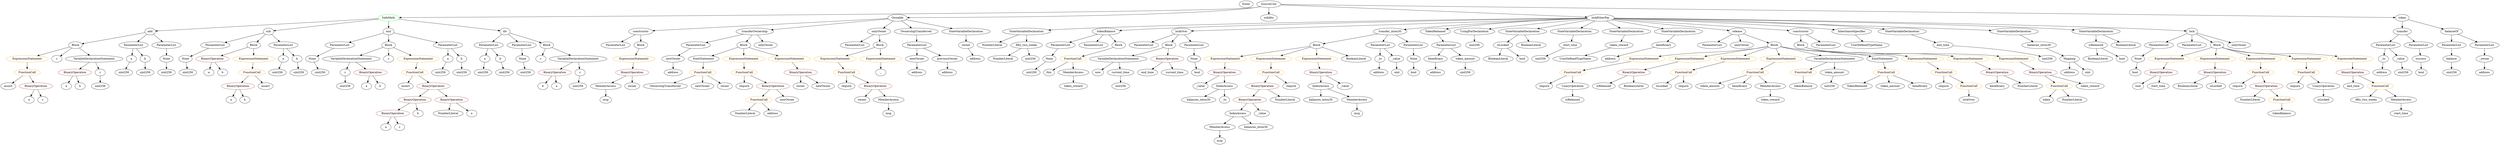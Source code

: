 strict digraph {
	graph [bb="0,0,10986,756"];
	node [label="\N"];
	Enter	[height=0.5,
		pos="5511.1,738",
		width=0.83628];
	Identifier__	[color=black,
		height=0.5,
		label=_,
		pos="3916.1,378",
		width=0.75];
	VariableDeclaration_c	[color=black,
		height=0.5,
		label=c,
		pos="1543.1,378",
		width=0.75];
	ElementaryTypeName_uint256_3	[color=black,
		height=0.5,
		label=uint256,
		pos="1543.1,306",
		width=1.0442];
	VariableDeclaration_c -> ElementaryTypeName_uint256_3	[pos="e,1543.1,324.1 1543.1,359.7 1543.1,352.41 1543.1,343.73 1543.1,335.54"];
	ExpressionStatement_Unnamed_2	[color=orange,
		height=0.5,
		label=ExpressionStatement,
		pos="117.1,450",
		width=2.458];
	FunctionCall_Unnamed_2	[color=orange,
		height=0.5,
		label=FunctionCall,
		pos="117.1,378",
		width=1.6125];
	ExpressionStatement_Unnamed_2 -> FunctionCall_Unnamed_2	[pos="e,117.1,396.1 117.1,431.7 117.1,424.41 117.1,415.73 117.1,407.54"];
	ElementaryTypeName_bool	[color=black,
		height=0.5,
		label=bool,
		pos="10661,378",
		width=0.76697];
	BinaryOperation_Unnamed_19	[color=brown,
		height=0.5,
		label=BinaryOperation,
		pos="9752.1,378",
		width=1.9867];
	BooleanLiteral_Unnamed_4	[color=black,
		height=0.5,
		label=BooleanLiteral,
		pos="9644.1,306",
		width=1.7788];
	BinaryOperation_Unnamed_19 -> BooleanLiteral_Unnamed_4	[pos="e,9668.6,322.91 9727.1,360.76 9712.5,351.33 9694,339.32 9678.1,329.04"];
	Identifier_isLocked_1	[color=black,
		height=0.5,
		label=isLocked,
		pos="9771.1,306",
		width=1.2521];
	BinaryOperation_Unnamed_19 -> Identifier_isLocked_1	[pos="e,9766.5,324.1 9756.8,359.7 9758.8,352.24 9761.2,343.32 9763.5,334.97"];
	Parameter_None_3	[color=black,
		height=0.5,
		label=None,
		pos="743.1,450",
		width=0.85014];
	ElementaryTypeName_uint256_13	[color=black,
		height=0.5,
		label=uint256,
		pos="743.1,378",
		width=1.0442];
	Parameter_None_3 -> ElementaryTypeName_uint256_13	[pos="e,743.1,396.1 743.1,431.7 743.1,424.41 743.1,415.73 743.1,407.54"];
	Identifier_isLocked	[color=black,
		height=0.5,
		label=isLocked,
		pos="10246,234",
		width=1.2521];
	Identifier_a_7	[color=black,
		height=0.5,
		label=a,
		pos="118.1,234",
		width=0.75];
	ParameterList_Unnamed_19	[color=black,
		height=0.5,
		label=ParameterList,
		pos="4705.1,522",
		width=1.7095];
	Parameter_None_4	[color=black,
		height=0.5,
		label=None,
		pos="4660.1,450",
		width=0.85014];
	ParameterList_Unnamed_19 -> Parameter_None_4	[pos="e,4670.6,467.31 4694.2,504.05 4688.9,495.85 4682.5,485.83 4676.6,476.71"];
	ParameterList_Unnamed_22	[color=black,
		height=0.5,
		label=ParameterList,
		pos="5070.1,522",
		width=1.7095];
	Identifier_assert	[color=black,
		height=0.5,
		label=assert,
		pos="1832.1,306",
		width=0.89172];
	Parameter_balance	[color=black,
		height=0.5,
		label=balance,
		pos="10783,450",
		width=1.0719];
	ElementaryTypeName_uint256_15	[color=black,
		height=0.5,
		label=uint256,
		pos="10783,378",
		width=1.0442];
	Parameter_balance -> ElementaryTypeName_uint256_15	[pos="e,10783,396.1 10783,431.7 10783,424.41 10783,415.73 10783,407.54"];
	NumberLiteral_Unnamed_6	[color=black,
		height=0.5,
		label=NumberLiteral,
		pos="9921.1,234",
		width=1.765];
	BinaryOperation_Unnamed_23	[color=brown,
		height=0.5,
		label=BinaryOperation,
		pos="5864.1,378",
		width=1.9867];
	IndexAccess_Unnamed_1	[color=black,
		height=0.5,
		label=IndexAccess,
		pos="5864.1,306",
		width=1.6402];
	BinaryOperation_Unnamed_23 -> IndexAccess_Unnamed_1	[pos="e,5864.1,324.1 5864.1,359.7 5864.1,352.41 5864.1,343.73 5864.1,335.54"];
	Identifier__value_1	[color=black,
		height=0.5,
		label=_value,
		pos="5976.1,306",
		width=0.96103];
	BinaryOperation_Unnamed_23 -> Identifier__value_1	[pos="e,5954.8,320.33 5890.1,360.76 5906.5,350.5 5927.8,337.18 5945.1,326.37"];
	FunctionDefinition_constructor	[color=black,
		height=0.5,
		label=constructor,
		pos="2940.1,594",
		width=1.4877];
	ParameterList_Unnamed_13	[color=black,
		height=0.5,
		label=ParameterList,
		pos="2828.1,522",
		width=1.7095];
	FunctionDefinition_constructor -> ParameterList_Unnamed_13	[pos="e,2853.4,538.81 2915.5,577.64 2900.1,568.02 2880,555.47 2863,544.82"];
	Block_Unnamed_4	[color=black,
		height=0.5,
		label=Block,
		pos="2940.1,522",
		width=0.90558];
	FunctionDefinition_constructor -> Block_Unnamed_4	[pos="e,2940.1,540.1 2940.1,575.7 2940.1,568.41 2940.1,559.73 2940.1,551.54"];
	ExpressionStatement_Unnamed_19	[color=orange,
		height=0.5,
		label=ExpressionStatement,
		pos="7292.1,450",
		width=2.458];
	FunctionCall_Unnamed_15	[color=orange,
		height=0.5,
		label=FunctionCall,
		pos="6921.1,378",
		width=1.6125];
	ExpressionStatement_Unnamed_19 -> FunctionCall_Unnamed_15	[pos="e,6969.7,388.17 7228.7,437.05 7159.2,423.93 7048.6,403.05 6980.6,390.23"];
	Parameter_a_1	[color=black,
		height=0.5,
		label=a,
		pos="2176.1,450",
		width=0.75];
	ElementaryTypeName_uint256_4	[color=black,
		height=0.5,
		label=uint256,
		pos="2171.1,378",
		width=1.0442];
	Parameter_a_1 -> ElementaryTypeName_uint256_4	[pos="e,2172.3,396.1 2174.9,431.7 2174.3,424.41 2173.7,415.73 2173.1,407.54"];
	Identifier_require_2	[color=black,
		height=0.5,
		label=require,
		pos="10122,306",
		width=1.0026];
	Identifier_require_7	[color=black,
		height=0.5,
		label=require,
		pos="8581.1,306",
		width=1.0026];
	Parameter_a_2	[color=black,
		height=0.5,
		label=a,
		pos="1260.1,450",
		width=0.75];
	ElementaryTypeName_uint256_8	[color=black,
		height=0.5,
		label=uint256,
		pos="1240.1,378",
		width=1.0442];
	Parameter_a_2 -> ElementaryTypeName_uint256_8	[pos="e,1245,396.28 1255.3,432.05 1253.1,424.6 1250.6,415.64 1248.2,407.22"];
	ElementaryTypeName_bool_3	[color=black,
		height=0.5,
		label=bool,
		pos="9409.1,378",
		width=0.76697];
	StateVariableDeclaration_Unnamed_7	[color=black,
		height=0.5,
		label=StateVariableDeclaration,
		pos="4553.1,594",
		width=2.8184];
	NumberLiteral_Unnamed_3	[color=black,
		height=0.5,
		label=NumberLiteral,
		pos="4399.1,522",
		width=1.765];
	StateVariableDeclaration_Unnamed_7 -> NumberLiteral_Unnamed_3	[pos="e,4431.7,537.83 4517.4,576.76 4495,566.57 4465.9,553.37 4442.2,542.59"];
	VariableDeclaration_fifty_two_weeks	[color=black,
		height=0.5,
		label=fifty_two_weeks,
		pos="4553.1,522",
		width=2.0145];
	StateVariableDeclaration_Unnamed_7 -> VariableDeclaration_fifty_two_weeks	[pos="e,4553.1,540.1 4553.1,575.7 4553.1,568.41 4553.1,559.73 4553.1,551.54"];
	ParameterList_Unnamed_5	[color=black,
		height=0.5,
		label=ParameterList,
		pos="953.1,522",
		width=1.7095];
	Parameter_None_2	[color=black,
		height=0.5,
		label=None,
		pos="829.1,450",
		width=0.85014];
	ParameterList_Unnamed_5 -> Parameter_None_2	[pos="e,850.78,463.24 925.58,505.46 906.38,494.63 880.71,480.14 860.68,468.83"];
	ElementaryTypeName_uint256_18	[color=black,
		height=0.5,
		label=uint256,
		pos="6836.1,450",
		width=1.0442];
	Parameter_b_2	[color=black,
		height=0.5,
		label=b,
		pos="1332.1,450",
		width=0.75];
	ElementaryTypeName_uint256_9	[color=black,
		height=0.5,
		label=uint256,
		pos="1333.1,378",
		width=1.0442];
	Parameter_b_2 -> ElementaryTypeName_uint256_9	[pos="e,1332.9,396.1 1332.3,431.7 1332.5,424.41 1332.6,415.73 1332.7,407.54"];
	FunctionCall_Unnamed_10	[color=orange,
		height=0.5,
		label=FunctionCall,
		pos="9947.1,378",
		width=1.6125];
	Identifier_require_3	[color=black,
		height=0.5,
		label=require,
		pos="9870.1,306",
		width=1.0026];
	FunctionCall_Unnamed_10 -> Identifier_require_3	[pos="e,9886.8,322.19 9929.2,360.76 9919.1,351.59 9906.4,339.96 9895.3,329.88"];
	BinaryOperation_Unnamed_16	[color=brown,
		height=0.5,
		label=BinaryOperation,
		pos="9996.1,306",
		width=1.9867];
	FunctionCall_Unnamed_10 -> BinaryOperation_Unnamed_16	[pos="e,9984.3,323.79 9959,360.05 9964.6,351.97 9971.5,342.12 9977.8,333.11"];
	ParameterList_Unnamed_21	[color=black,
		height=0.5,
		label=ParameterList,
		pos="9505.1,522",
		width=1.7095];
	Parameter_None_5	[color=black,
		height=0.5,
		label=None,
		pos="9420.1,450",
		width=0.85014];
	ParameterList_Unnamed_21 -> Parameter_None_5	[pos="e,9437.4,465.25 9485.4,504.76 9473.7,495.14 9458.8,482.84 9446.1,472.43"];
	ElementaryTypeName_uint_1	[color=black,
		height=0.5,
		label=uint,
		pos="6183.1,378",
		width=0.75];
	Identifier_TokenReleased	[color=black,
		height=0.5,
		label=TokenReleased,
		pos="8193.1,306",
		width=1.8897];
	VariableDeclaration_isReleased	[color=black,
		height=0.5,
		label=isReleased,
		pos="9229.1,522",
		width=1.3907];
	BooleanLiteral_Unnamed_2	[color=black,
		height=0.5,
		label=BooleanLiteral,
		pos="9234.1,450",
		width=1.7788];
	VariableDeclaration_isReleased -> BooleanLiteral_Unnamed_2	[pos="e,9232.9,468.1 9230.3,503.7 9230.9,496.41 9231.5,487.73 9232.1,479.54"];
	ElementaryTypeName_bool_2	[color=black,
		height=0.5,
		label=bool,
		pos="9344.1,450",
		width=0.76697];
	VariableDeclaration_isReleased -> ElementaryTypeName_bool_2	[pos="e,9324.4,462.97 9253.8,505.98 9271.7,495.09 9296,480.3 9314.8,468.81"];
	Identifier_token_amount_1	[color=black,
		height=0.5,
		label=token_amount,
		pos="8343.1,306",
		width=1.765];
	Identifier_owner_3	[color=black,
		height=0.5,
		label=owner,
		pos="3586.1,306",
		width=0.93331];
	UserDefinedTypeName_Unnamed	[color=black,
		height=0.5,
		label=UserDefinedTypeName,
		pos="8168.1,522",
		width=2.7214];
	FunctionCall_Unnamed_8	[color=orange,
		height=0.5,
		label=FunctionCall,
		pos="4767.1,450",
		width=1.6125];
	Identifier_this	[color=black,
		height=0.5,
		label=this,
		pos="4647.1,378",
		width=0.75];
	FunctionCall_Unnamed_8 -> Identifier_this	[pos="e,4667,390.63 4740.8,433.64 4721.9,422.65 4696.6,407.85 4677,396.43"];
	MemberAccess_Unnamed_2	[color=black,
		height=0.5,
		label=MemberAccess,
		pos="4761.1,378",
		width=1.9174];
	FunctionCall_Unnamed_8 -> MemberAccess_Unnamed_2	[pos="e,4762.6,396.1 4765.6,431.7 4765,424.41 4764.3,415.73 4763.5,407.54"];
	FunctionDefinition_tokenBalance	[color=black,
		height=0.5,
		label=tokenBalance,
		pos="4902.1,594",
		width=1.6679];
	FunctionDefinition_tokenBalance -> ParameterList_Unnamed_19	[pos="e,4743.2,536.52 4864.6,579.67 4833.2,568.5 4788.1,552.48 4753.8,540.32"];
	ParameterList_Unnamed_18	[color=black,
		height=0.5,
		label=ParameterList,
		pos="4846.1,522",
		width=1.7095];
	FunctionDefinition_tokenBalance -> ParameterList_Unnamed_18	[pos="e,4859.5,539.79 4888.5,576.05 4881.9,567.8 4873.9,557.7 4866.5,548.54"];
	Block_Unnamed_8	[color=black,
		height=0.5,
		label=Block,
		pos="4958.1,522",
		width=0.90558];
	FunctionDefinition_tokenBalance -> Block_Unnamed_8	[pos="e,4945.4,538.83 4915.7,576.05 4922.5,567.56 4930.8,557.11 4938.3,547.73"];
	Identifier_require_1	[color=black,
		height=0.5,
		label=require,
		pos="3337.1,306",
		width=1.0026];
	Identifier_isLocked_2	[color=black,
		height=0.5,
		label=isLocked,
		pos="7318.1,306",
		width=1.2521];
	Identifier_OwnershipTransferred	[color=black,
		height=0.5,
		label=OwnershipTransferred,
		pos="2984.1,306",
		width=2.6243];
	Identifier_token_amount	[color=black,
		height=0.5,
		label=token_amount,
		pos="7535.1,306",
		width=1.765];
	Identifier_fifty_two_weeks	[color=black,
		height=0.5,
		label=fifty_two_weeks,
		pos="10441,234",
		width=2.0145];
	Identifier_require_6	[color=black,
		height=0.5,
		label=require,
		pos="6797.1,306",
		width=1.0026];
	Identifier_require_5	[color=black,
		height=0.5,
		label=require,
		pos="7417.1,306",
		width=1.0026];
	ParameterList_Unnamed_26	[color=black,
		height=0.5,
		label=ParameterList,
		pos="7483.1,522",
		width=1.7095];
	Identifier_now	[color=black,
		height=0.5,
		label=now,
		pos="9423.1,306",
		width=0.75];
	FunctionCall_Unnamed	[color=orange,
		height=0.5,
		label=FunctionCall,
		pos="1871.1,378",
		width=1.6125];
	FunctionCall_Unnamed -> Identifier_assert	[pos="e,1841.2,323.31 1861.7,360.05 1857.2,352.03 1851.7,342.26 1846.8,333.3"];
	BinaryOperation_Unnamed_1	[color=brown,
		height=0.5,
		label=BinaryOperation,
		pos="1954.1,306",
		width=1.9867];
	FunctionCall_Unnamed -> BinaryOperation_Unnamed_1	[pos="e,1934.4,323.63 1890.4,360.76 1900.9,351.88 1914.1,340.71 1925.8,330.85"];
	ElementaryTypeName_address_2	[color=black,
		height=0.5,
		label=address,
		pos="4334.1,450",
		width=1.0996];
	FunctionCall_Unnamed_18	[color=orange,
		height=0.5,
		label=FunctionCall,
		pos="7954.1,378",
		width=1.6125];
	Identifier_tokenBalance_1	[color=black,
		height=0.5,
		label=tokenBalance,
		pos="7953.1,306",
		width=1.6679];
	FunctionCall_Unnamed_18 -> Identifier_tokenBalance_1	[pos="e,7953.3,324.1 7953.9,359.7 7953.8,352.41 7953.6,343.73 7953.5,335.54"];
	NumberLiteral_Unnamed_1	[color=black,
		height=0.5,
		label=NumberLiteral,
		pos="3339.1,162",
		width=1.765];
	ElementaryTypeName_address_4	[color=black,
		height=0.5,
		label=address,
		pos="4073.1,378",
		width=1.0996];
	BinaryOperation_Unnamed_14	[color=brown,
		height=0.5,
		label=BinaryOperation,
		pos="8980.1,378",
		width=1.9867];
	FunctionCall_Unnamed_7	[color=orange,
		height=0.5,
		label=FunctionCall,
		pos="9093.1,306",
		width=1.6125];
	BinaryOperation_Unnamed_14 -> FunctionCall_Unnamed_7	[pos="e,9068.1,322.5 9006,360.94 9021.6,351.29 9041.6,338.89 9058.5,328.41"];
	Identifier_token_reward	[color=black,
		height=0.5,
		label=token_reward,
		pos="9231.1,306",
		width=1.7095];
	BinaryOperation_Unnamed_14 -> Identifier_token_reward	[pos="e,9187.7,319.11 9026.7,364 9069.2,352.15 9132,334.65 9176.7,322.17"];
	ElementaryTypeName_uint256_7	[color=black,
		height=0.5,
		label=uint256,
		pos="2592.1,306",
		width=1.0442];
	ContractDefinition_SafeMath	[color=green,
		height=0.5,
		label=SafeMath,
		pos="1740.1,666",
		width=1.2798];
	FunctionDefinition_add	[color=black,
		height=0.5,
		label=add,
		pos="673.1,594",
		width=0.75];
	ContractDefinition_SafeMath -> FunctionDefinition_add	[pos="e,700.14,596.77 1694.9,662.04 1518.3,650.45 875.82,608.3 711.56,597.52"];
	FunctionDefinition_sub	[color=black,
		height=0.5,
		label=sub,
		pos="1193.1,594",
		width=0.75];
	ContractDefinition_SafeMath -> FunctionDefinition_sub	[pos="e,1219.7,598.4 1696.7,659.45 1592.4,646.1 1329,612.39 1230.8,599.82"];
	FunctionDefinition_mul	[color=black,
		height=0.5,
		label=mul,
		pos="1740.1,594",
		width=0.75];
	ContractDefinition_SafeMath -> FunctionDefinition_mul	[pos="e,1740.1,612.1 1740.1,647.7 1740.1,640.41 1740.1,631.73 1740.1,623.54"];
	FunctionDefinition_div	[color=black,
		height=0.5,
		label=div,
		pos="2262.1,594",
		width=0.75];
	ContractDefinition_SafeMath -> FunctionDefinition_div	[pos="e,2235.5,598.57 1783.3,659.21 1883.3,645.8 2129.6,612.77 2224.2,600.08"];
	ParameterList_Unnamed_20	[color=black,
		height=0.5,
		label=ParameterList,
		pos="9646.1,522",
		width=1.7095];
	ExpressionStatement_Unnamed_22	[color=orange,
		height=0.5,
		label=ExpressionStatement,
		pos="7487.1,450",
		width=2.458];
	BinaryOperation_Unnamed_25	[color=brown,
		height=0.5,
		label=BinaryOperation,
		pos="7191.1,378",
		width=1.9867];
	ExpressionStatement_Unnamed_22 -> BinaryOperation_Unnamed_25	[pos="e,7242,391.03 7431.1,435.75 7380.3,423.75 7305.7,406.1 7253.1,393.67"];
	Identifier_a	[color=black,
		height=0.5,
		label=a,
		pos="1643.1,306",
		width=0.75];
	Parameter__to_1	[color=black,
		height=0.5,
		label=_to,
		pos="6101.1,450",
		width=0.75];
	ElementaryTypeName_address_10	[color=black,
		height=0.5,
		label=address,
		pos="6098.1,378",
		width=1.0996];
	Parameter__to_1 -> ElementaryTypeName_address_10	[pos="e,6098.8,396.1 6100.4,431.7 6100,424.41 6099.7,415.73 6099.3,407.54"];
	ExpressionStatement_Unnamed_18	[color=orange,
		height=0.5,
		label=ExpressionStatement,
		pos="7682.1,450",
		width=2.458];
	FunctionCall_Unnamed_14	[color=orange,
		height=0.5,
		label=FunctionCall,
		pos="7417.1,378",
		width=1.6125];
	ExpressionStatement_Unnamed_18 -> FunctionCall_Unnamed_14	[pos="e,7460.2,390.37 7629.7,435.17 7583.9,423.06 7517.6,405.53 7471.2,393.29"];
	NumberLiteral_Unnamed_2	[color=black,
		height=0.5,
		label=NumberLiteral,
		pos="4455.1,450",
		width=1.765];
	Identifier_isReleased_1	[color=black,
		height=0.5,
		label=isReleased,
		pos="7059.1,306",
		width=1.3907];
	BinaryOperation_Unnamed_25 -> Identifier_isReleased_1	[pos="e,7086.4,321.46 7161.5,361.29 7142.2,351.08 7117,337.69 7096.4,326.77"];
	BooleanLiteral_Unnamed_6	[color=black,
		height=0.5,
		label=BooleanLiteral,
		pos="7191.1,306",
		width=1.7788];
	BinaryOperation_Unnamed_25 -> BooleanLiteral_Unnamed_6	[pos="e,7191.1,324.1 7191.1,359.7 7191.1,352.41 7191.1,343.73 7191.1,335.54"];
	ExpressionStatement_Unnamed_12	[color=orange,
		height=0.5,
		label=ExpressionStatement,
		pos="9557.1,450",
		width=2.458];
	BinaryOperation_Unnamed_17	[color=brown,
		height=0.5,
		label=BinaryOperation,
		pos="9526.1,378",
		width=1.9867];
	ExpressionStatement_Unnamed_12 -> BinaryOperation_Unnamed_17	[pos="e,9533.7,396.1 9549.4,431.7 9546.1,424.07 9542,414.92 9538.2,406.4"];
	ContractDefinition_Ownable	[color=black,
		height=0.5,
		label=Ownable,
		pos="3988.1,666",
		width=1.2105];
	ContractDefinition_Ownable -> FunctionDefinition_constructor	[pos="e,2992.3,598.48 3945.1,662.13 3781.5,651.2 3198.1,612.24 3003.7,599.25"];
	FunctionDefinition_transferOwnership	[color=black,
		height=0.5,
		label=transferOwnership,
		pos="3382.1,594",
		width=2.1947];
	ContractDefinition_Ownable -> FunctionDefinition_transferOwnership	[pos="e,3451,602.96 3946.4,660.19 3846.7,648.66 3592.6,619.32 3462.1,604.24"];
	ModifierDefinition_onlyOwner	[color=black,
		height=0.5,
		label=onlyOwner,
		pos="3906.1,594",
		width=1.4323];
	ContractDefinition_Ownable -> ModifierDefinition_onlyOwner	[pos="e,3925.1,611.22 3969.9,649.46 3959.3,640.41 3945.7,628.82 3933.8,618.65"];
	EventDefinition_OwnershipTransferred	[color=black,
		height=0.5,
		label=OwnershipTransferred,
		pos="4070.1,594",
		width=2.6243];
	ContractDefinition_Ownable -> EventDefinition_OwnershipTransferred	[pos="e,4050.2,611.96 4006.3,649.46 4016.7,640.61 4029.9,629.31 4041.6,619.3"];
	StateVariableDeclaration_Unnamed	[color=black,
		height=0.5,
		label=StateVariableDeclaration,
		pos="4284.1,594",
		width=2.8184];
	ContractDefinition_Ownable -> StateVariableDeclaration_Unnamed	[pos="e,4224.8,609.01 4025.3,656.21 4072.4,645.06 4154.6,625.63 4213.7,611.65"];
	Block_Unnamed_3	[color=black,
		height=0.5,
		label=Block,
		pos="332.1,522",
		width=0.90558];
	FunctionDefinition_add -> Block_Unnamed_3	[pos="e,362.38,529.21 647.47,587.74 588.93,575.72 444.96,546.17 373.59,531.52"];
	ParameterList_Unnamed_6	[color=black,
		height=0.5,
		label=ParameterList,
		pos="602.1,522",
		width=1.7095];
	FunctionDefinition_add -> ParameterList_Unnamed_6	[pos="e,619.04,539.7 658.39,578.5 649.35,569.59 637.54,557.94 627.07,547.62"];
	ParameterList_Unnamed_7	[color=black,
		height=0.5,
		label=ParameterList,
		pos="743.1,522",
		width=1.7095];
	FunctionDefinition_add -> ParameterList_Unnamed_7	[pos="e,726.4,539.7 687.61,578.5 696.52,569.59 708.16,557.94 718.49,547.62"];
	ExpressionStatement_Unnamed_4	[color=orange,
		height=0.5,
		label=ExpressionStatement,
		pos="3721.1,450",
		width=2.458];
	FunctionCall_Unnamed_3	[color=orange,
		height=0.5,
		label=FunctionCall,
		pos="3793.1,378",
		width=1.6125];
	ExpressionStatement_Unnamed_4 -> FunctionCall_Unnamed_3	[pos="e,3776.3,395.31 3738.5,432.05 3747.4,423.42 3758.4,412.76 3768.1,403.27"];
	ElementaryTypeName_uint256_21	[color=black,
		height=0.5,
		label=uint256,
		pos="6497.1,378",
		width=1.0442];
	ElementaryTypeName_uint256_17	[color=black,
		height=0.5,
		label=uint256,
		pos="6519.1,522",
		width=1.0442];
	EmitStatement_Unnamed	[color=black,
		height=0.5,
		label=EmitStatement,
		pos="3160.1,450",
		width=1.7788];
	FunctionCall_Unnamed_6	[color=orange,
		height=0.5,
		label=FunctionCall,
		pos="3152.1,378",
		width=1.6125];
	EmitStatement_Unnamed -> FunctionCall_Unnamed_6	[pos="e,3154.1,396.1 3158.1,431.7 3157.3,424.41 3156.3,415.73 3155.4,407.54"];
	FunctionDefinition_lockOver	[color=black,
		height=0.5,
		label=lockOver,
		pos="5238.1,594",
		width=1.2521];
	FunctionDefinition_lockOver -> ParameterList_Unnamed_22	[pos="e,5104.3,537.27 5207.7,580.32 5181.7,569.52 5144.1,553.83 5114.8,541.6"];
	Block_Unnamed_10	[color=black,
		height=0.5,
		label=Block,
		pos="5182.1,522",
		width=0.90558];
	FunctionDefinition_lockOver -> Block_Unnamed_10	[pos="e,5194.9,538.99 5224.8,576.41 5218,567.92 5209.6,557.41 5202.1,547.96"];
	ParameterList_Unnamed_23	[color=black,
		height=0.5,
		label=ParameterList,
		pos="5294.1,522",
		width=1.7095];
	FunctionDefinition_lockOver -> ParameterList_Unnamed_23	[pos="e,5280.5,539.96 5251.4,576.41 5258,568.16 5266.1,558.01 5273.5,548.78"];
	BinaryOperation_Unnamed_3	[color=brown,
		height=0.5,
		label=BinaryOperation,
		pos="1874.1,234",
		width=1.9867];
	BinaryOperation_Unnamed_4	[color=brown,
		height=0.5,
		label=BinaryOperation,
		pos="1770.1,162",
		width=1.9867];
	BinaryOperation_Unnamed_3 -> BinaryOperation_Unnamed_4	[pos="e,1794.5,179.39 1850,216.76 1836.3,207.55 1819,195.88 1803.9,185.77"];
	Identifier_b_1	[color=black,
		height=0.5,
		label=b,
		pos="1887.1,162",
		width=0.75];
	BinaryOperation_Unnamed_3 -> Identifier_b_1	[pos="e,1883.9,180.1 1877.3,215.7 1878.7,208.32 1880.3,199.52 1881.9,191.25"];
	ExpressionStatement_Unnamed_21	[color=orange,
		height=0.5,
		label=ExpressionStatement,
		pos="7877.1,450",
		width=2.458];
	FunctionCall_Unnamed_19	[color=orange,
		height=0.5,
		label=FunctionCall,
		pos="7737.1,378",
		width=1.6125];
	ExpressionStatement_Unnamed_21 -> FunctionCall_Unnamed_19	[pos="e,7766.7,393.79 7845,432.94 7824.7,422.81 7798.4,409.65 7776.8,398.87"];
	Identifier_assert_2	[color=black,
		height=0.5,
		label=assert,
		pos="32.102,306",
		width=0.89172];
	ElementaryTypeName_address_7	[color=black,
		height=0.5,
		label=address,
		pos="7146.1,450",
		width=1.0996];
	FunctionDefinition_transfer_intou30	[color=black,
		height=0.5,
		label=transfer_intou30,
		pos="6150.1,594",
		width=1.9729];
	Block_Unnamed_11	[color=black,
		height=0.5,
		label=Block,
		pos="5821.1,522",
		width=0.90558];
	FunctionDefinition_transfer_intou30 -> Block_Unnamed_11	[pos="e,5851.1,529.38 6096.9,581.68 6031.4,567.75 5921.7,544.4 5862.3,531.76"];
	ParameterList_Unnamed_24	[color=black,
		height=0.5,
		label=ParameterList,
		pos="6112.1,522",
		width=1.7095];
	FunctionDefinition_transfer_intou30 -> ParameterList_Unnamed_24	[pos="e,6121.4,540.1 6140.7,575.7 6136.5,567.98 6131.5,558.71 6126.8,550.11"];
	ParameterList_Unnamed_25	[color=black,
		height=0.5,
		label=ParameterList,
		pos="6253.1,522",
		width=1.7095];
	FunctionDefinition_transfer_intou30 -> ParameterList_Unnamed_25	[pos="e,6229.5,539.07 6174.3,576.59 6187.9,567.31 6205.2,555.57 6220.1,545.44"];
	Identifier_beneficiary	[color=black,
		height=0.5,
		label=beneficiary,
		pos="8820.1,306",
		width=1.4184];
	Identifier_end_time	[color=black,
		height=0.5,
		label=end_time,
		pos="10379,306",
		width=1.2382];
	Block_Unnamed_2	[color=black,
		height=0.5,
		label=Block,
		pos="1127.1,522",
		width=0.90558];
	BinaryOperation_Unnamed_7	[color=brown,
		height=0.5,
		label=BinaryOperation,
		pos="949.1,450",
		width=1.9867];
	Block_Unnamed_2 -> BinaryOperation_Unnamed_7	[pos="e,986.5,465.71 1101.2,510.82 1074,500.11 1030.5,483.01 997,469.84"];
	ExpressionStatement_Unnamed_1	[color=orange,
		height=0.5,
		label=ExpressionStatement,
		pos="1127.1,450",
		width=2.458];
	Block_Unnamed_2 -> ExpressionStatement_Unnamed_1	[pos="e,1127.1,468.1 1127.1,503.7 1127.1,496.41 1127.1,487.73 1127.1,479.54"];
	ParameterList_Unnamed_1	[color=black,
		height=0.5,
		label=ParameterList,
		pos="1518.1,522",
		width=1.7095];
	Parameter_None	[color=black,
		height=0.5,
		label=None,
		pos="1408.1,450",
		width=0.85014];
	ParameterList_Unnamed_1 -> Parameter_None	[pos="e,1428.2,463.78 1493.1,505.12 1476.7,494.66 1455.1,480.93 1437.8,469.91"];
	ExpressionStatement_Unnamed_17	[color=orange,
		height=0.5,
		label=ExpressionStatement,
		pos="5431.1,450",
		width=2.458];
	BinaryOperation_Unnamed_24	[color=brown,
		height=0.5,
		label=BinaryOperation,
		pos="5437.1,378",
		width=1.9867];
	ExpressionStatement_Unnamed_17 -> BinaryOperation_Unnamed_24	[pos="e,5435.6,396.1 5432.6,431.7 5433.2,424.41 5434,415.73 5434.7,407.54"];
	Parameter_newOwner	[color=black,
		height=0.5,
		label=newOwner,
		pos="3027.1,450",
		width=1.4046];
	ElementaryTypeName_address_5	[color=black,
		height=0.5,
		label=address,
		pos="3027.1,378",
		width=1.0996];
	Parameter_newOwner -> ElementaryTypeName_address_5	[pos="e,3027.1,396.1 3027.1,431.7 3027.1,424.41 3027.1,415.73 3027.1,407.54"];
	ElementaryTypeName_uint256_12	[color=black,
		height=0.5,
		label=uint256,
		pos="650.1,378",
		width=1.0442];
	Parameter_a	[color=black,
		height=0.5,
		label=a,
		pos="2006.1,450",
		width=0.75];
	ElementaryTypeName_uint256	[color=black,
		height=0.5,
		label=uint256,
		pos="1985.1,378",
		width=1.0442];
	Parameter_a -> ElementaryTypeName_uint256	[pos="e,1990.3,396.28 2001,432.05 1998.8,424.6 1996.1,415.64 1993.6,407.22"];
	Identifier_msg_1	[color=black,
		height=0.5,
		label=msg,
		pos="3979.1,162",
		width=0.75];
	Identifier_balances_intou30_2	[color=black,
		height=0.5,
		label=balances_intou30,
		pos="5317.1,234",
		width=2.0838];
	Mapping_Unnamed	[color=black,
		height=0.5,
		label=Mapping,
		pos="9108.1,450",
		width=1.2105];
	ElementaryTypeName_address_9	[color=black,
		height=0.5,
		label=address,
		pos="9109.1,378",
		width=1.0996];
	Mapping_Unnamed -> ElementaryTypeName_address_9	[pos="e,9108.9,396.1 9108.3,431.7 9108.5,424.41 9108.6,415.73 9108.7,407.54"];
	ElementaryTypeName_uint	[color=black,
		height=0.5,
		label=uint,
		pos="9194.1,378",
		width=0.75];
	Mapping_Unnamed -> ElementaryTypeName_uint	[pos="e,9177.4,392.6 9127.2,433.46 9139.4,423.52 9155.4,410.49 9168.7,399.67"];
	Parameter__value_1	[color=black,
		height=0.5,
		label=_value,
		pos="6181.1,450",
		width=0.96103];
	Parameter__value_1 -> ElementaryTypeName_uint_1	[pos="e,6182.6,396.1 6181.6,431.7 6181.8,424.41 6182.1,415.73 6182.3,407.54"];
	Identifier_token	[color=black,
		height=0.5,
		label=token,
		pos="9036.1,234",
		width=0.864];
	FunctionCall_Unnamed_7 -> Identifier_token	[pos="e,9049,250.83 9079.3,288.05 9072.4,279.56 9063.9,269.11 9056.2,259.73"];
	NumberLiteral_Unnamed_4	[color=black,
		height=0.5,
		label=NumberLiteral,
		pos="9149.1,234",
		width=1.765];
	FunctionCall_Unnamed_7 -> NumberLiteral_Unnamed_4	[pos="e,9135.7,251.79 9106.7,288.05 9113.3,279.8 9121.3,269.7 9128.7,260.54"];
	ExpressionStatement_Unnamed_9	[color=orange,
		height=0.5,
		label=ExpressionStatement,
		pos="8670.1,450",
		width=2.458];
	BinaryOperation_Unnamed_15	[color=brown,
		height=0.5,
		label=BinaryOperation,
		pos="8819.1,378",
		width=1.9867];
	ExpressionStatement_Unnamed_9 -> BinaryOperation_Unnamed_15	[pos="e,8786.4,394.38 8704.3,432.94 8725.7,422.89 8753.4,409.87 8776.2,399.14"];
	BinaryOperation_Unnamed_22	[color=brown,
		height=0.5,
		label=BinaryOperation,
		pos="5554.1,234",
		width=1.9867];
	IndexAccess_Unnamed	[color=black,
		height=0.5,
		label=IndexAccess,
		pos="5498.1,162",
		width=1.6402];
	BinaryOperation_Unnamed_22 -> IndexAccess_Unnamed	[pos="e,5511.5,179.79 5540.5,216.05 5533.9,207.8 5525.9,197.7 5518.5,188.54"];
	Identifier__value	[color=black,
		height=0.5,
		label=_value,
		pos="5610.1,162",
		width=0.96103];
	BinaryOperation_Unnamed_22 -> Identifier__value	[pos="e,5597.4,178.83 5567.7,216.05 5574.5,207.56 5582.8,197.11 5590.3,187.73"];
	NumberLiteral_Unnamed_5	[color=black,
		height=0.5,
		label=NumberLiteral,
		pos="8953.1,306",
		width=1.765];
	Identifier_owner_1	[color=black,
		height=0.5,
		label=owner,
		pos="3858.1,234",
		width=0.93331];
	BinaryOperation_Unnamed_13	[color=brown,
		height=0.5,
		label=BinaryOperation,
		pos="3586.1,378",
		width=1.9867];
	BinaryOperation_Unnamed_13 -> Identifier_owner_3	[pos="e,3586.1,324.1 3586.1,359.7 3586.1,352.41 3586.1,343.73 3586.1,335.54"];
	Identifier_newOwner_2	[color=black,
		height=0.5,
		label=newOwner,
		pos="3688.1,306",
		width=1.4046];
	BinaryOperation_Unnamed_13 -> Identifier_newOwner_2	[pos="e,3665.7,322.35 3610,360.59 3623.8,351.11 3641.4,339.06 3656.3,328.8"];
	EventDefinition_TokenReleased	[color=black,
		height=0.5,
		label=TokenReleased,
		pos="6345.1,594",
		width=1.8897];
	ParameterList_Unnamed_16	[color=black,
		height=0.5,
		label=ParameterList,
		pos="6394.1,522",
		width=1.7095];
	EventDefinition_TokenReleased -> ParameterList_Unnamed_16	[pos="e,6382.3,539.79 6357,576.05 6362.6,567.97 6369.5,558.12 6375.8,549.11"];
	ParameterList_Unnamed_10	[color=black,
		height=0.5,
		label=ParameterList,
		pos="10501,522",
		width=1.7095];
	Parameter__to	[color=black,
		height=0.5,
		label=_to,
		pos="10484,450",
		width=0.75];
	ParameterList_Unnamed_10 -> Parameter__to	[pos="e,10488,468.1 10497,503.7 10495,496.32 10493,487.52 10491,479.25"];
	Parameter__value	[color=black,
		height=0.5,
		label=_value,
		pos="10566,450",
		width=0.96103];
	ParameterList_Unnamed_10 -> Parameter__value	[pos="e,10552,466.51 10517,504.41 10525,495.53 10535,484.44 10544,474.67"];
	ElementaryTypeName_uint256_20	[color=black,
		height=0.5,
		label=uint256,
		pos="4574.1,450",
		width=1.0442];
	Identifier_newOwner_1	[color=black,
		height=0.5,
		label=newOwner,
		pos="3147.1,306",
		width=1.4046];
	BooleanLiteral_Unnamed	[color=black,
		height=0.5,
		label=BooleanLiteral,
		pos="6643.1,450",
		width=1.7788];
	Identifier_b_2	[color=black,
		height=0.5,
		label=b,
		pos="2420.1,306",
		width=0.75];
	Identifier_require	[color=black,
		height=0.5,
		label=require,
		pos="3793.1,306",
		width=1.0026];
	ParameterList_Unnamed_15	[color=black,
		height=0.5,
		label=ParameterList,
		pos="3123.1,522",
		width=1.7095];
	FunctionDefinition_transferOwnership -> ParameterList_Unnamed_15	[pos="e,3167,534.85 3332.5,579.59 3288.2,567.63 3223.6,550.16 3177.9,537.8"];
	Block_Unnamed_6	[color=black,
		height=0.5,
		label=Block,
		pos="3331.1,522",
		width=0.90558];
	FunctionDefinition_transferOwnership -> Block_Unnamed_6	[pos="e,3342.6,538.83 3369.8,576.05 3363.6,567.65 3356.1,557.32 3349.3,548.02"];
	ModifierInvocation_onlyOwner	[color=black,
		height=0.5,
		label=onlyOwner,
		pos="3433.1,522",
		width=1.4323];
	FunctionDefinition_transferOwnership -> ModifierInvocation_onlyOwner	[pos="e,3420.9,539.79 3394.4,576.05 3400.4,567.89 3407.7,557.91 3414.3,548.82"];
	VariableDeclaration_token_reward	[color=black,
		height=0.5,
		label=token_reward,
		pos="7112.1,522",
		width=1.7095];
	UserDefinedTypeName_Unnamed_1	[color=black,
		height=0.5,
		label=UserDefinedTypeName,
		pos="6990.1,450",
		width=2.7214];
	VariableDeclaration_token_reward -> UserDefinedTypeName_Unnamed_1	[pos="e,7018.8,467.47 7085,505.46 7068.4,495.95 7047,483.62 7028.6,473.1"];
	VariableDeclaration_beneficiary_1	[color=black,
		height=0.5,
		label=beneficiary,
		pos="6364.1,450",
		width=1.4184];
	ParameterList_Unnamed_16 -> VariableDeclaration_beneficiary_1	[pos="e,6371.4,468.1 6386.7,503.7 6383.5,496.15 6379.6,487.12 6376,478.68"];
	VariableDeclaration_token_amount	[color=black,
		height=0.5,
		label=token_amount,
		pos="6497.1,450",
		width=1.765];
	ParameterList_Unnamed_16 -> VariableDeclaration_token_amount	[pos="e,6473.6,466.98 6417.7,504.94 6431.5,495.6 6449,483.69 6464.1,473.44"];
	Block_Unnamed_3 -> ExpressionStatement_Unnamed_2	[pos="e,162.69,465.84 304.43,511.99 271.54,501.28 215.78,483.13 173.63,469.41"];
	Identifier_c_4	[color=black,
		height=0.5,
		label=c,
		pos="250.1,450",
		width=0.75];
	Block_Unnamed_3 -> Identifier_c_4	[pos="e,266.23,464.77 315.11,506.5 303.45,496.54 287.78,483.17 274.75,472.04"];
	VariableDeclarationStatement_Unnamed_2	[color=black,
		height=0.5,
		label=VariableDeclarationStatement,
		pos="414.1,450",
		width=3.3174];
	Block_Unnamed_3 -> VariableDeclarationStatement_Unnamed_2	[pos="e,393.95,468.2 349.09,506.5 359.59,497.54 373.32,485.81 385.46,475.45"];
	VariableDeclarationStatement_Unnamed_3	[color=black,
		height=0.5,
		label=VariableDeclarationStatement,
		pos="4965.1,450",
		width=3.3174];
	Block_Unnamed_10 -> VariableDeclarationStatement_Unnamed_3	[pos="e,5021.1,466.29 5157.1,510.17 5151.9,508.03 5146.3,505.86 5141.1,504 5105.5,491.28 5065.1,478.97 5032,469.42"];
	BinaryOperation_Unnamed_20	[color=brown,
		height=0.5,
		label=BinaryOperation,
		pos="5174.1,450",
		width=1.9867];
	Block_Unnamed_10 -> BinaryOperation_Unnamed_20	[pos="e,5176.1,468.1 5180.1,503.7 5179.3,496.41 5178.3,487.73 5177.4,479.54"];
	MemberAccess_Unnamed_1	[color=black,
		height=0.5,
		label=MemberAccess,
		pos="3979.1,234",
		width=1.9174];
	MemberAccess_Unnamed_1 -> Identifier_msg_1	[pos="e,3979.1,180.1 3979.1,215.7 3979.1,208.41 3979.1,199.73 3979.1,191.54"];
	VariableDeclaration_isLocked	[color=black,
		height=0.5,
		label=isLocked,
		pos="6653.1,522",
		width=1.2521];
	VariableDeclaration_isLocked -> BooleanLiteral_Unnamed	[pos="e,6645.5,468.1 6650.6,503.7 6649.6,496.32 6648.3,487.52 6647.1,479.25"];
	ElementaryTypeName_bool_1	[color=black,
		height=0.5,
		label=bool,
		pos="6753.1,450",
		width=0.76697];
	VariableDeclaration_isLocked -> ElementaryTypeName_bool_1	[pos="e,6734.8,463.81 6674.8,505.81 6689.6,495.42 6709.4,481.56 6725.4,470.38"];
	ElementaryTypeName_bool_4	[color=black,
		height=0.5,
		label=bool,
		pos="5320.1,378",
		width=0.76697];
	Identifier_a_2	[color=black,
		height=0.5,
		label=a,
		pos="1734.1,90",
		width=0.75];
	Identifier_a_3	[color=black,
		height=0.5,
		label=a,
		pos="2492.1,306",
		width=0.75];
	Block_Unnamed_11 -> ExpressionStatement_Unnamed_17	[pos="e,5495.8,462.61 5790.2,515.45 5729.5,504.56 5593.2,480.1 5507.1,464.64"];
	ExpressionStatement_Unnamed_15	[color=orange,
		height=0.5,
		label=ExpressionStatement,
		pos="5626.1,450",
		width=2.458];
	Block_Unnamed_11 -> ExpressionStatement_Unnamed_15	[pos="e,5668.6,466.24 5794.4,511.41 5764.9,500.81 5716.6,483.47 5679.2,470.08"];
	ExpressionStatement_Unnamed_16	[color=orange,
		height=0.5,
		label=ExpressionStatement,
		pos="5821.1,450",
		width=2.458];
	Block_Unnamed_11 -> ExpressionStatement_Unnamed_16	[pos="e,5821.1,468.1 5821.1,503.7 5821.1,496.41 5821.1,487.73 5821.1,479.54"];
	BooleanLiteral_Unnamed_5	[color=black,
		height=0.5,
		label=BooleanLiteral,
		pos="5992.1,450",
		width=1.7788];
	Block_Unnamed_11 -> BooleanLiteral_Unnamed_5	[pos="e,5956.8,465.45 5846.7,510.52 5873,499.76 5914.4,482.79 5946.4,469.72"];
	Block_Unnamed	[color=black,
		height=0.5,
		label=Block,
		pos="1740.1,522",
		width=0.90558];
	VariableDeclarationStatement_Unnamed	[color=black,
		height=0.5,
		label=VariableDeclarationStatement,
		pos="1576.1,450",
		width=3.3174];
	Block_Unnamed -> VariableDeclarationStatement_Unnamed	[pos="e,1614.5,467.4 1714.8,510.22 1691,500.04 1654.6,484.5 1625.1,471.89"];
	Identifier_c_1	[color=black,
		height=0.5,
		label=c,
		pos="1740.1,450",
		width=0.75];
	Block_Unnamed -> Identifier_c_1	[pos="e,1740.1,468.1 1740.1,503.7 1740.1,496.41 1740.1,487.73 1740.1,479.54"];
	ExpressionStatement_Unnamed	[color=orange,
		height=0.5,
		label=ExpressionStatement,
		pos="1873.1,450",
		width=2.458];
	Block_Unnamed -> ExpressionStatement_Unnamed	[pos="e,1842.2,467.25 1763.3,508.81 1782.2,498.82 1809.6,484.45 1832.2,472.53"];
	Parameter_b	[color=black,
		height=0.5,
		label=b,
		pos="2078.1,450",
		width=0.75];
	ElementaryTypeName_uint256_1	[color=black,
		height=0.5,
		label=uint256,
		pos="2078.1,378",
		width=1.0442];
	Parameter_b -> ElementaryTypeName_uint256_1	[pos="e,2078.1,396.1 2078.1,431.7 2078.1,424.41 2078.1,415.73 2078.1,407.54"];
	FunctionCall_Unnamed_15 -> Identifier_require_6	[pos="e,6820.5,320.21 6893.9,361.64 6875.2,351.08 6850.3,337 6830.4,325.78"];
	UnaryOperation_Unnamed_1	[color=black,
		height=0.5,
		label=UnaryOperation,
		pos="6921.1,306",
		width=1.9452];
	FunctionCall_Unnamed_15 -> UnaryOperation_Unnamed_1	[pos="e,6921.1,324.1 6921.1,359.7 6921.1,352.41 6921.1,343.73 6921.1,335.54"];
	Parameter_None_1	[color=black,
		height=0.5,
		label=None,
		pos="2344.1,450",
		width=0.85014];
	ElementaryTypeName_uint256_6	[color=black,
		height=0.5,
		label=uint256,
		pos="2357.1,378",
		width=1.0442];
	Parameter_None_1 -> ElementaryTypeName_uint256_6	[pos="e,2353.9,396.1 2347.3,431.7 2348.7,424.32 2350.3,415.52 2351.9,407.25"];
	Parameter_success	[color=black,
		height=0.5,
		label=success,
		pos="10660,450",
		width=1.1135];
	Parameter_success -> ElementaryTypeName_bool	[pos="e,10661,396.1 10660,431.7 10660,424.41 10661,415.73 10661,407.54"];
	Parameter_None_6	[color=black,
		height=0.5,
		label=None,
		pos="5294.1,450",
		width=0.85014];
	ParameterList_Unnamed_23 -> Parameter_None_6	[pos="e,5294.1,468.1 5294.1,503.7 5294.1,496.41 5294.1,487.73 5294.1,479.54"];
	Identifier_lockOver	[color=black,
		height=0.5,
		label=lockOver,
		pos="8693.1,234",
		width=1.2521];
	ParameterList_Unnamed_14	[color=black,
		height=0.5,
		label=ParameterList,
		pos="3799.1,522",
		width=1.7095];
	FunctionCall_Unnamed_5	[color=orange,
		height=0.5,
		label=FunctionCall,
		pos="3400.1,234",
		width=1.6125];
	FunctionCall_Unnamed_5 -> NumberLiteral_Unnamed_1	[pos="e,3353.9,179.96 3385.6,216.41 3378.4,208.08 3369.4,197.8 3361.3,188.49"];
	ElementaryTypeName_address_6	[color=black,
		height=0.5,
		label=address,
		pos="3460.1,162",
		width=1.0996];
	FunctionCall_Unnamed_5 -> ElementaryTypeName_address_6	[pos="e,3446.4,178.99 3414.3,216.41 3421.7,207.83 3430.8,197.19 3439,187.67"];
	VariableDeclaration_newOwner	[color=black,
		height=0.5,
		label=newOwner,
		pos="4073.1,450",
		width=1.4046];
	VariableDeclaration_newOwner -> ElementaryTypeName_address_4	[pos="e,4073.1,396.1 4073.1,431.7 4073.1,424.41 4073.1,415.73 4073.1,407.54"];
	ParameterList_Unnamed_2	[color=black,
		height=0.5,
		label=ParameterList,
		pos="2192.1,522",
		width=1.7095];
	ParameterList_Unnamed_2 -> Parameter_a_1	[pos="e,2180,468.1 2188.1,503.7 2186.5,496.32 2184.5,487.52 2182.6,479.25"];
	Parameter_b_1	[color=black,
		height=0.5,
		label=b,
		pos="2254.1,450",
		width=0.75];
	ParameterList_Unnamed_2 -> Parameter_b_1	[pos="e,2240.9,465.89 2207.1,504.05 2215,495.13 2224.8,484.06 2233.4,474.33"];
	Identifier_token_reward_2	[color=black,
		height=0.5,
		label=token_reward,
		pos="7806.1,234",
		width=1.7095];
	FunctionCall_Unnamed_6 -> Identifier_OwnershipTransferred	[pos="e,3022.3,322.93 3118.5,363 3094,352.79 3060.4,338.79 3032.9,327.34"];
	FunctionCall_Unnamed_6 -> Identifier_newOwner_1	[pos="e,3148.3,324.1 3150.9,359.7 3150.3,352.41 3149.7,343.73 3149.1,335.54"];
	Identifier_owner_2	[color=black,
		height=0.5,
		label=owner,
		pos="3249.1,306",
		width=0.93331];
	FunctionCall_Unnamed_6 -> Identifier_owner_2	[pos="e,3229.8,320.93 3174.1,361.12 3187.9,351.19 3205.7,338.3 3220.6,327.6"];
	FunctionCall_Unnamed_3 -> Identifier_require	[pos="e,3793.1,324.1 3793.1,359.7 3793.1,352.41 3793.1,343.73 3793.1,335.54"];
	BinaryOperation_Unnamed_11	[color=brown,
		height=0.5,
		label=BinaryOperation,
		pos="3919.1,306",
		width=1.9867];
	FunctionCall_Unnamed_3 -> BinaryOperation_Unnamed_11	[pos="e,3890.5,322.89 3820.4,361.81 3838,352.06 3861,339.26 3880.4,328.48"];
	BinaryOperation_Unnamed_4 -> Identifier_a_2	[pos="e,1742.4,107.14 1761.2,143.7 1757.1,135.75 1752.2,126.16 1747.7,117.34"];
	Identifier_c	[color=black,
		height=0.5,
		label=c,
		pos="1806.1,90",
		width=0.75];
	BinaryOperation_Unnamed_4 -> Identifier_c	[pos="e,1797.8,107.14 1779,143.7 1783.1,135.75 1788,126.16 1792.6,117.34"];
	ParameterList_Unnamed_12	[color=black,
		height=0.5,
		label=ParameterList,
		pos="4073.1,522",
		width=1.7095];
	ParameterList_Unnamed_12 -> VariableDeclaration_newOwner	[pos="e,4073.1,468.1 4073.1,503.7 4073.1,496.41 4073.1,487.73 4073.1,479.54"];
	VariableDeclaration_previousOwner	[color=black,
		height=0.5,
		label=previousOwner,
		pos="4209.1,450",
		width=1.8759];
	ParameterList_Unnamed_12 -> VariableDeclaration_previousOwner	[pos="e,4179.2,466.4 4102.6,505.81 4122.1,495.79 4147.8,482.54 4169.1,471.57"];
	Identifier_now_1	[color=black,
		height=0.5,
		label=now,
		pos="4875.1,378",
		width=0.75];
	VariableDeclarationStatement_Unnamed_3 -> Identifier_now_1	[pos="e,4892.2,392.29 4943.3,432.05 4930.6,422.13 4914.4,409.53 4900.9,399.1"];
	VariableDeclaration_current_time	[color=black,
		height=0.5,
		label=current_time,
		pos="4977.1,378",
		width=1.5848];
	VariableDeclarationStatement_Unnamed_3 -> VariableDeclaration_current_time	[pos="e,4974.2,396.1 4968.1,431.7 4969.3,424.32 4970.8,415.52 4972.3,407.25"];
	Parameter_a_3	[color=black,
		height=0.5,
		label=a,
		pos="578.1,450",
		width=0.75];
	ParameterList_Unnamed_6 -> Parameter_a_3	[pos="e,583.8,467.62 596.17,503.7 593.54,496.04 590.39,486.85 587.46,478.3"];
	Parameter_b_3	[color=black,
		height=0.5,
		label=b,
		pos="650.1,450",
		width=0.75];
	ParameterList_Unnamed_6 -> Parameter_b_3	[pos="e,639.25,466.83 613.72,504.05 619.43,495.73 626.42,485.54 632.74,476.32"];
	ElementaryTypeName_uint256_10	[color=black,
		height=0.5,
		label=uint256,
		pos="836.1,378",
		width=1.0442];
	BinaryOperation_Unnamed_18	[color=brown,
		height=0.5,
		label=BinaryOperation,
		pos="10354,378",
		width=1.9867];
	BinaryOperation_Unnamed_18 -> Identifier_end_time	[pos="e,10373,324.1 10360,359.7 10363,352.15 10366,343.12 10369,334.68"];
	FunctionCall_Unnamed_12	[color=orange,
		height=0.5,
		label=FunctionCall,
		pos="10500,306",
		width=1.6125];
	BinaryOperation_Unnamed_18 -> FunctionCall_Unnamed_12	[pos="e,10470,321.61 10386,361.64 10408,351.31 10436,337.6 10459,326.5"];
	FunctionCall_Unnamed_13	[color=orange,
		height=0.5,
		label=FunctionCall,
		pos="5626.1,378",
		width=1.6125];
	ExpressionStatement_Unnamed_15 -> FunctionCall_Unnamed_13	[pos="e,5626.1,396.1 5626.1,431.7 5626.1,424.41 5626.1,415.73 5626.1,407.54"];
	BooleanLiteral_Unnamed_3	[color=black,
		height=0.5,
		label=BooleanLiteral,
		pos="9361.1,522",
		width=1.7788];
	ElementaryTypeName_address	[color=black,
		height=0.5,
		label=address,
		pos="10924,378",
		width=1.0996];
	PragmaDirective_solidity	[color=black,
		height=0.5,
		label=solidity,
		pos="5612.1,666",
		width=1.0442];
	Parameter_None_6 -> ElementaryTypeName_bool_4	[pos="e,5313.9,395.79 5300.4,432.05 5303.2,424.4 5306.7,415.16 5309.9,406.56"];
	Identifier__value_2	[color=black,
		height=0.5,
		label=_value,
		pos="5325.1,306",
		width=0.96103];
	BinaryOperation_Unnamed_24 -> Identifier__value_2	[pos="e,5346.4,320.33 5411.1,360.76 5394.7,350.5 5373.4,337.18 5356.1,326.37"];
	IndexAccess_Unnamed_2	[color=black,
		height=0.5,
		label=IndexAccess,
		pos="5437.1,306",
		width=1.6402];
	BinaryOperation_Unnamed_24 -> IndexAccess_Unnamed_2	[pos="e,5437.1,324.1 5437.1,359.7 5437.1,352.41 5437.1,343.73 5437.1,335.54"];
	ElementaryTypeName_uint256_2	[color=black,
		height=0.5,
		label=uint256,
		pos="1426.1,378",
		width=1.0442];
	Parameter_None -> ElementaryTypeName_uint256_2	[pos="e,1421.7,396.1 1412.6,431.7 1414.4,424.32 1416.7,415.52 1418.8,407.25"];
	Identifier_beneficiary_1	[color=black,
		height=0.5,
		label=beneficiary,
		pos="7668.1,306",
		width=1.4184];
	Identifier_end_time_1	[color=black,
		height=0.5,
		label=end_time,
		pos="5097.1,378",
		width=1.2382];
	UsingForDeclaration_Unnamed	[color=black,
		height=0.5,
		label=UsingForDeclaration,
		pos="6519.1,594",
		width=2.4303];
	UsingForDeclaration_Unnamed -> ElementaryTypeName_uint256_17	[pos="e,6519.1,540.1 6519.1,575.7 6519.1,568.41 6519.1,559.73 6519.1,551.54"];
	Identifier_newOwner	[color=black,
		height=0.5,
		label=newOwner,
		pos="3527.1,234",
		width=1.4046];
	BinaryOperation_Unnamed_11 -> Identifier_owner_1	[pos="e,3871.9,250.83 3904.3,288.05 3896.9,279.47 3887.6,268.89 3879.4,259.44"];
	BinaryOperation_Unnamed_11 -> MemberAccess_Unnamed_1	[pos="e,3964.7,251.79 3933.6,288.05 3940.8,279.71 3949.5,269.49 3957.5,260.25"];
	Identifier_start_time_1	[color=black,
		height=0.5,
		label=start_time,
		pos="10601,162",
		width=1.3076];
	ElementaryTypeName_address_1	[color=black,
		height=0.5,
		label=address,
		pos="10483,378",
		width=1.0996];
	ExpressionStatement_Unnamed_14	[color=orange,
		height=0.5,
		label=ExpressionStatement,
		pos="9752.1,450",
		width=2.458];
	ExpressionStatement_Unnamed_14 -> BinaryOperation_Unnamed_19	[pos="e,9752.1,396.1 9752.1,431.7 9752.1,424.41 9752.1,415.73 9752.1,407.54"];
	FunctionDefinition_sub -> ParameterList_Unnamed_5	[pos="e,995.6,535.4 1168.8,585.9 1130.9,574.86 1057,553.3 1006.4,538.53"];
	FunctionDefinition_sub -> Block_Unnamed_2	[pos="e,1141.5,538.31 1179.1,578.15 1170.5,569 1159.2,557.05 1149.4,546.62"];
	ParameterList_Unnamed_4	[color=black,
		height=0.5,
		label=ParameterList,
		pos="1260.1,522",
		width=1.7095];
	FunctionDefinition_sub -> ParameterList_Unnamed_4	[pos="e,1244.1,539.7 1207,578.5 1215.4,569.67 1226.4,558.17 1236.2,547.92"];
	Identifier_isReleased	[color=black,
		height=0.5,
		label=isReleased,
		pos="6921.1,234",
		width=1.3907];
	UnaryOperation_Unnamed_1 -> Identifier_isReleased	[pos="e,6921.1,252.1 6921.1,287.7 6921.1,280.41 6921.1,271.73 6921.1,263.54"];
	Identifier_a_5	[color=black,
		height=0.5,
		label=a,
		pos="934.1,378",
		width=0.75];
	BinaryOperation_Unnamed_7 -> Identifier_a_5	[pos="e,937.77,396.1 945.39,431.7 943.81,424.32 941.93,415.52 940.16,407.25"];
	Identifier_b_4	[color=black,
		height=0.5,
		label=b,
		pos="1006.1,378",
		width=0.75];
	BinaryOperation_Unnamed_7 -> Identifier_b_4	[pos="e,993.6,394.36 962.9,432.05 969.99,423.35 978.75,412.59 986.53,403.03"];
	StateVariableDeclaration_Unnamed_3	[color=black,
		height=0.5,
		label=StateVariableDeclaration,
		pos="6726.1,594",
		width=2.8184];
	StateVariableDeclaration_Unnamed_3 -> VariableDeclaration_isLocked	[pos="e,6669.6,538.83 6708.4,576.05 6699.2,567.2 6687.8,556.23 6677.7,546.57"];
	BooleanLiteral_Unnamed_1	[color=black,
		height=0.5,
		label=BooleanLiteral,
		pos="6780.1,522",
		width=1.7788];
	StateVariableDeclaration_Unnamed_3 -> BooleanLiteral_Unnamed_1	[pos="e,6766.9,540.1 6739.5,575.7 6745.7,567.64 6753.2,557.89 6760.1,548.98"];
	ModifierInvocation_onlyOwner_2	[color=black,
		height=0.5,
		label=onlyOwner,
		pos="7614.1,522",
		width=1.4323];
	VariableDeclarationStatement_Unnamed_4	[color=black,
		height=0.5,
		label=VariableDeclarationStatement,
		pos="8103.1,450",
		width=3.3174];
	VariableDeclarationStatement_Unnamed_4 -> FunctionCall_Unnamed_18	[pos="e,7985.1,393.57 8067.8,432.41 8046.1,422.22 8018.2,409.12 7995.5,398.44"];
	VariableDeclaration_token_amount_1	[color=black,
		height=0.5,
		label=token_amount,
		pos="8100.1,378",
		width=1.765];
	VariableDeclarationStatement_Unnamed_4 -> VariableDeclaration_token_amount_1	[pos="e,8100.8,396.1 8102.4,431.7 8102,424.41 8101.7,415.73 8101.3,407.54"];
	ParameterList_Unnamed_4 -> Parameter_a_2	[pos="e,1260.1,468.1 1260.1,503.7 1260.1,496.41 1260.1,487.73 1260.1,479.54"];
	ParameterList_Unnamed_4 -> Parameter_b_2	[pos="e,1317.6,465.11 1277.2,504.41 1286.8,495.06 1298.9,483.26 1309.3,473.13"];
	ExpressionStatement_Unnamed_11	[color=orange,
		height=0.5,
		label=ExpressionStatement,
		pos="9947.1,450",
		width=2.458];
	ExpressionStatement_Unnamed_11 -> FunctionCall_Unnamed_10	[pos="e,9947.1,396.1 9947.1,431.7 9947.1,424.41 9947.1,415.73 9947.1,407.54"];
	VariableDeclaration_owner	[color=black,
		height=0.5,
		label=owner,
		pos="4284.1,522",
		width=0.93331];
	VariableDeclaration_owner -> ElementaryTypeName_address_2	[pos="e,4322.2,467.63 4295.7,504.76 4301.6,496.49 4308.9,486.23 4315.6,476.9"];
	ExpressionStatement_Unnamed_6	[color=orange,
		height=0.5,
		label=ExpressionStatement,
		pos="3331.1,450",
		width=2.458];
	FunctionCall_Unnamed_4	[color=orange,
		height=0.5,
		label=FunctionCall,
		pos="3337.1,378",
		width=1.6125];
	ExpressionStatement_Unnamed_6 -> FunctionCall_Unnamed_4	[pos="e,3335.6,396.1 3332.6,431.7 3333.2,424.41 3334,415.73 3334.7,407.54"];
	StateVariableDeclaration_Unnamed_5	[color=black,
		height=0.5,
		label=StateVariableDeclaration,
		pos="6947.1,594",
		width=2.8184];
	VariableDeclaration_start_time	[color=black,
		height=0.5,
		label=start_time,
		pos="6938.1,522",
		width=1.3076];
	StateVariableDeclaration_Unnamed_5 -> VariableDeclaration_start_time	[pos="e,6940.3,540.1 6944.9,575.7 6943.9,568.32 6942.8,559.52 6941.7,551.25"];
	Block_Unnamed_9	[color=black,
		height=0.5,
		label=Block,
		pos="9758.1,522",
		width=0.90558];
	Block_Unnamed_9 -> ExpressionStatement_Unnamed_12	[pos="e,9604.3,465.64 9733.1,510.28 9727.8,508.13 9722.3,505.94 9717.1,504 9683.6,491.54 9645.7,478.92 9615.2,469.12"];
	Block_Unnamed_9 -> ExpressionStatement_Unnamed_14	[pos="e,9753.6,468.1 9756.6,503.7 9756,496.41 9755.3,487.73 9754.5,479.54"];
	Block_Unnamed_9 -> ExpressionStatement_Unnamed_11	[pos="e,9903.5,465.98 9783.2,510.37 9788.4,508.22 9793.9,506 9799.1,504 9829.9,492.11 9864.6,479.63 9892.7,469.76"];
	ExpressionStatement_Unnamed_10	[color=orange,
		height=0.5,
		label=ExpressionStatement,
		pos="10142,450",
		width=2.458];
	Block_Unnamed_9 -> ExpressionStatement_Unnamed_10	[pos="e,10077,462.53 9782.5,509.74 9787.9,507.58 9793.6,505.52 9799.1,504 9905.2,474.7 9935.4,485.41 10044,468 10051,466.87 10059,465.65 \
10066,464.42"];
	ExpressionStatement_Unnamed_13	[color=orange,
		height=0.5,
		label=ExpressionStatement,
		pos="10346,450",
		width=2.458];
	Block_Unnamed_9 -> ExpressionStatement_Unnamed_13	[pos="e,10280,462.31 9782.4,509.47 9787.8,507.33 9793.6,505.34 9799.1,504 9989.8,457.87 10044,491.41 10239,468 10249,466.84 10259,465.46 \
10269,463.99"];
	VariableDeclarationStatement_Unnamed -> VariableDeclaration_c	[pos="e,1550.9,395.62 1567.9,431.7 1564.3,423.95 1559.9,414.64 1555.8,406.02"];
	BinaryOperation_Unnamed	[color=brown,
		height=0.5,
		label=BinaryOperation,
		pos="1660.1,378",
		width=1.9867];
	VariableDeclarationStatement_Unnamed -> BinaryOperation_Unnamed	[pos="e,1640.2,395.55 1596.4,432.05 1606.9,423.31 1619.9,412.49 1631.4,402.9"];
	BinaryOperation_Unnamed_9	[color=brown,
		height=0.5,
		label=BinaryOperation,
		pos="154.1,306",
		width=1.9867];
	BinaryOperation_Unnamed_9 -> Identifier_a_7	[pos="e,126.4,251.14 145.2,287.7 141.12,279.75 136.18,270.16 131.65,261.34"];
	Identifier_c_3	[color=black,
		height=0.5,
		label=c,
		pos="190.1,234",
		width=0.75];
	BinaryOperation_Unnamed_9 -> Identifier_c_3	[pos="e,181.8,251.14 163,287.7 167.09,279.75 172.02,270.16 176.55,261.34"];
	EmitStatement_Unnamed_1	[color=black,
		height=0.5,
		label=EmitStatement,
		pos="8304.1,450",
		width=1.7788];
	FunctionCall_Unnamed_20	[color=orange,
		height=0.5,
		label=FunctionCall,
		pos="8322.1,378",
		width=1.6125];
	EmitStatement_Unnamed_1 -> FunctionCall_Unnamed_20	[pos="e,8317.7,396.1 8308.6,431.7 8310.4,424.32 8312.7,415.52 8314.8,407.25"];
	Identifier_current_time	[color=black,
		height=0.5,
		label=current_time,
		pos="5217.1,378",
		width=1.5848];
	FunctionCall_Unnamed_9	[color=orange,
		height=0.5,
		label=FunctionCall,
		pos="10142,378",
		width=1.6125];
	FunctionCall_Unnamed_9 -> Identifier_require_2	[pos="e,10127,324.1 10137,359.7 10135,352.24 10132,343.32 10130,334.97"];
	UnaryOperation_Unnamed	[color=black,
		height=0.5,
		label=UnaryOperation,
		pos="10246,306",
		width=1.9452];
	FunctionCall_Unnamed_9 -> UnaryOperation_Unnamed	[pos="e,10222,323.31 10166,361.12 10180,351.76 10197,339.78 10213,329.47"];
	Block_Unnamed_8 -> FunctionCall_Unnamed_8	[pos="e,4805.5,463.95 4933,510.36 4927.8,508.2 4922.3,505.99 4917.1,504 4883.7,491.19 4845.7,477.78 4816.3,467.66"];
	ElementaryTypeName_uint256_11	[color=black,
		height=0.5,
		label=uint256,
		pos="557.1,378",
		width=1.0442];
	MemberAccess_Unnamed_3	[color=black,
		height=0.5,
		label=MemberAccess,
		pos="10601,234",
		width=1.9174];
	MemberAccess_Unnamed_3 -> Identifier_start_time_1	[pos="e,10601,180.1 10601,215.7 10601,208.41 10601,199.73 10601,191.54"];
	FunctionCall_Unnamed_20 -> Identifier_TokenReleased	[pos="e,8221.9,322.64 8294.1,361.81 8275.9,351.95 8252,338.96 8232,328.1"];
	FunctionCall_Unnamed_20 -> Identifier_token_amount_1	[pos="e,8338,324.1 8327.3,359.7 8329.5,352.24 8332.2,343.32 8334.7,334.97"];
	Identifier_beneficiary_2	[color=black,
		height=0.5,
		label=beneficiary,
		pos="8476.1,306",
		width=1.4184];
	FunctionCall_Unnamed_20 -> Identifier_beneficiary_2	[pos="e,8445.5,320.89 8354,362.5 8377.5,351.81 8409.7,337.18 8435.1,325.63"];
	BinaryOperation_Unnamed_16 -> NumberLiteral_Unnamed_6	[pos="e,9939,251.71 9978.3,288.41 9969.1,279.76 9957.5,269 9947.3,259.42"];
	FunctionCall_Unnamed_11	[color=orange,
		height=0.5,
		label=FunctionCall,
		pos="10061,234",
		width=1.6125];
	BinaryOperation_Unnamed_16 -> FunctionCall_Unnamed_11	[pos="e,10046,251.79 10012,288.05 10020,279.63 10029,269.28 10038,259.97"];
	Block_Unnamed_5	[color=black,
		height=0.5,
		label=Block,
		pos="3911.1,522",
		width=0.90558];
	Block_Unnamed_5 -> ExpressionStatement_Unnamed_4	[pos="e,3765,465.95 3886,510.37 3880.8,508.21 3875.3,505.99 3870.1,504 3839,492.02 3803.8,479.47 3775.5,469.6"];
	ExpressionStatement_Unnamed_5	[color=orange,
		height=0.5,
		label=ExpressionStatement,
		pos="3916.1,450",
		width=2.458];
	Block_Unnamed_5 -> ExpressionStatement_Unnamed_5	[pos="e,3914.9,468.1 3912.3,503.7 3912.9,496.41 3913.5,487.73 3914.1,479.54"];
	Identifier_balances_intou30_1	[color=black,
		height=0.5,
		label=balances_intou30,
		pos="5864.1,234",
		width=2.0838];
	IndexAccess_Unnamed_1 -> Identifier_balances_intou30_1	[pos="e,5864.1,252.1 5864.1,287.7 5864.1,280.41 5864.1,271.73 5864.1,263.54"];
	MemberAccess_Unnamed_5	[color=black,
		height=0.5,
		label=MemberAccess,
		pos="6026.1,234",
		width=1.9174];
	IndexAccess_Unnamed_1 -> MemberAccess_Unnamed_5	[pos="e,5991.6,249.92 5897.3,290.67 5921.4,280.22 5954.5,265.96 5981,254.49"];
	StateVariableDeclaration_Unnamed_1	[color=black,
		height=0.5,
		label=StateVariableDeclaration,
		pos="7168.1,594",
		width=2.8184];
	StateVariableDeclaration_Unnamed_1 -> VariableDeclaration_token_reward	[pos="e,7125.4,539.62 7154.3,575.7 7147.7,567.52 7139.8,557.6 7132.6,548.58"];
	VariableDeclaration_balances_intou30	[color=black,
		height=0.5,
		label=balances_intou30,
		pos="8972.1,522",
		width=2.0838];
	VariableDeclaration_balances_intou30 -> Mapping_Unnamed	[pos="e,9081.5,464.7 9003,505.12 9023.3,494.65 9050,480.89 9071.5,469.86"];
	Parameter_a_3 -> ElementaryTypeName_uint256_11	[pos="e,562.28,396.28 573.02,432.05 570.78,424.6 568.09,415.64 565.57,407.22"];
	VariableDeclaration_beneficiary	[color=black,
		height=0.5,
		label=beneficiary,
		pos="7327.1,522",
		width=1.4184];
	VariableDeclaration_beneficiary -> ElementaryTypeName_address_7	[pos="e,7175.6,462.43 7293.5,508 7263.1,496.24 7218.3,478.91 7186.1,466.45"];
	ParameterList_Unnamed_24 -> Parameter__to_1	[pos="e,6103.8,468.1 6109.4,503.7 6108.2,496.32 6106.8,487.52 6105.5,479.25"];
	ParameterList_Unnamed_24 -> Parameter__value_1	[pos="e,6165.8,466.51 6128.5,504.41 6137.2,495.53 6148.1,484.44 6157.8,474.67"];
	ModifierDefinition_onlyOwner -> ParameterList_Unnamed_14	[pos="e,3823.3,538.81 3882.6,577.64 3867.9,568.02 3848.7,555.47 3832.5,544.82"];
	ModifierDefinition_onlyOwner -> Block_Unnamed_5	[pos="e,3909.9,540.1 3907.3,575.7 3907.9,568.41 3908.5,559.73 3909.1,551.54"];
	ElementaryTypeName_uint256_5	[color=black,
		height=0.5,
		label=uint256,
		pos="2264.1,378",
		width=1.0442];
	Parameter_b_1 -> ElementaryTypeName_uint256_5	[pos="e,2261.7,396.1 2256.6,431.7 2257.6,424.32 2258.9,415.52 2260.1,407.25"];
	Identifier_a_6	[color=black,
		height=0.5,
		label=a,
		pos="283.1,306",
		width=0.75];
	SourceUnit_Unnamed	[color=black,
		height=0.5,
		label=SourceUnit,
		pos="5612.1,738",
		width=1.46];
	SourceUnit_Unnamed -> ContractDefinition_SafeMath	[pos="e,1786.3,667.31 5574.4,725.03 5566.4,722.97 5558.1,721.13 5550.1,720 5356.2,692.52 2260.2,670.52 1797.7,667.38"];
	SourceUnit_Unnamed -> ContractDefinition_Ownable	[pos="e,4032,667.11 5574.4,725.15 5566.4,723.08 5558,721.21 5550.1,720 5250.5,674.49 4284.8,668.05 4043.3,667.15"];
	SourceUnit_Unnamed -> PragmaDirective_solidity	[pos="e,5612.1,684.1 5612.1,719.7 5612.1,712.41 5612.1,703.73 5612.1,695.54"];
	ContractDefinition_lockEtherPay	[color=black,
		height=0.5,
		label=lockEtherPay,
		pos="7058.1,666",
		width=1.6679];
	SourceUnit_Unnamed -> ContractDefinition_lockEtherPay	[pos="e,6999.2,669.85 5664,734.49 5883.6,723.86 6736.6,682.56 6988,670.39"];
	ContractDefinition_token	[color=black,
		height=0.5,
		label=token,
		pos="10572,666",
		width=0.864];
	SourceUnit_Unnamed -> ContractDefinition_token	[pos="e,10541,667.44 5664.9,736.26 6166,729.18 10078,673.97 10530,667.6"];
	ParameterList_Unnamed_15 -> Parameter_newOwner	[pos="e,3048.6,466.67 3100.8,504.76 3088.1,495.45 3071.8,483.61 3057.8,473.41"];
	ParameterList_Unnamed_3	[color=black,
		height=0.5,
		label=ParameterList,
		pos="2333.1,522",
		width=1.7095];
	ParameterList_Unnamed_3 -> Parameter_None_1	[pos="e,2341.4,468.1 2335.8,503.7 2337,496.32 2338.4,487.52 2339.7,479.25"];
	ElementaryTypeName_uint256_23	[color=black,
		height=0.5,
		label=uint256,
		pos="4977.1,306",
		width=1.0442];
	ElementaryTypeName_uint256_16	[color=black,
		height=0.5,
		label=uint256,
		pos="10578,378",
		width=1.0442];
	Identifier_msg	[color=black,
		height=0.5,
		label=msg,
		pos="2717.1,234",
		width=0.75];
	ExpressionStatement_Unnamed_7	[color=orange,
		height=0.5,
		label=ExpressionStatement,
		pos="3526.1,450",
		width=2.458];
	ExpressionStatement_Unnamed_7 -> BinaryOperation_Unnamed_13	[pos="e,3571.7,395.79 3540.6,432.05 3547.8,423.71 3556.5,413.49 3564.5,404.25"];
	Identifier_msg_3	[color=black,
		height=0.5,
		label=msg,
		pos="6026.1,162",
		width=0.75];
	VariableDeclaration_start_time -> ElementaryTypeName_uint256_18	[pos="e,6856.8,465.21 6916,505.81 6901.4,495.82 6882.2,482.62 6866.2,471.68"];
	ElementaryTypeName_address_3	[color=black,
		height=0.5,
		label=address,
		pos="4209.1,378",
		width=1.0996];
	VariableDeclaration_previousOwner -> ElementaryTypeName_address_3	[pos="e,4209.1,396.1 4209.1,431.7 4209.1,424.41 4209.1,415.73 4209.1,407.54"];
	NumberLiteral_Unnamed_7	[color=black,
		height=0.5,
		label=NumberLiteral,
		pos="5707.1,234",
		width=1.765];
	Parameter__to -> ElementaryTypeName_address_1	[pos="e,10483,396.1 10484,431.7 10484,424.41 10484,415.73 10484,407.54"];
	ExpressionStatement_Unnamed_16 -> BinaryOperation_Unnamed_23	[pos="e,5853.6,396.1 5831.7,431.7 5836.5,423.9 5842.3,414.51 5847.6,405.83"];
	FunctionCall_Unnamed_1	[color=orange,
		height=0.5,
		label=FunctionCall,
		pos="1126.1,378",
		width=1.6125];
	ExpressionStatement_Unnamed_1 -> FunctionCall_Unnamed_1	[pos="e,1126.3,396.1 1126.9,431.7 1126.8,424.41 1126.6,415.73 1126.5,407.54"];
	ExpressionStatement_Unnamed_3	[color=orange,
		height=0.5,
		label=ExpressionStatement,
		pos="2868.1,450",
		width=2.458];
	Block_Unnamed_4 -> ExpressionStatement_Unnamed_3	[pos="e,2885.7,468.13 2924.5,505.81 2915.6,497.14 2904.2,486.05 2893.9,476.12"];
	ModifierInvocation_onlyOwner_1	[color=black,
		height=0.5,
		label=onlyOwner,
		pos="9860.1,522",
		width=1.4323];
	ElementaryTypeName_address_8	[color=black,
		height=0.5,
		label=address,
		pos="6364.1,378",
		width=1.0996];
	Identifier__to	[color=black,
		height=0.5,
		label=_to,
		pos="5437.1,234",
		width=0.75];
	ParameterList_Unnamed_11	[color=black,
		height=0.5,
		label=ParameterList,
		pos="10642,522",
		width=1.7095];
	ParameterList_Unnamed_11 -> Parameter_success	[pos="e,10656,468.1 10647,503.7 10648,496.32 10651,487.52 10653,479.25"];
	Parameter_None_2 -> ElementaryTypeName_uint256_10	[pos="e,834.39,396.1 830.83,431.7 831.56,424.41 832.43,415.73 833.25,407.54"];
	ContractDefinition_lockEtherPay -> StateVariableDeclaration_Unnamed_7	[pos="e,4646.1,601.51 6997.9,664.38 6738.7,661.54 5692.1,648.29 4833.1,612 4775,609.54 4710.1,605.68 4657.5,602.25"];
	ContractDefinition_lockEtherPay -> FunctionDefinition_tokenBalance	[pos="e,4960.1,599.04 6998.2,664 6765.3,659.97 5897.8,643.6 5184.1,612 5111.6,608.79 5028.6,603.61 4971.5,599.81"];
	ContractDefinition_lockEtherPay -> FunctionDefinition_lockOver	[pos="e,5283,596.73 6998.6,662.71 6722,652.07 5564,607.53 5294.4,597.16"];
	ContractDefinition_lockEtherPay -> FunctionDefinition_transfer_intou30	[pos="e,6209.1,604.4 6999,662.57 6867.4,656.84 6540.5,640.72 6268.1,612 6252.6,610.37 6236,608.23 6220.4,606.02"];
	ContractDefinition_lockEtherPay -> EventDefinition_TokenReleased	[pos="e,6394.4,606.78 6998.7,662.65 6886,657.61 6633.4,643.56 6423.1,612 6417.4,611.15 6411.5,610.13 6405.7,609.01"];
	ContractDefinition_lockEtherPay -> UsingForDeclaration_Unnamed	[pos="e,6582.9,606.69 7001.8,659.24 6917.7,650.4 6754.3,632.38 6616.1,612 6609,610.95 6601.6,609.78 6594.1,608.57"];
	ContractDefinition_lockEtherPay -> StateVariableDeclaration_Unnamed_3	[pos="e,6789.6,608.4 7010.2,654.9 6955.4,643.34 6865,624.28 6800.9,610.77"];
	ContractDefinition_lockEtherPay -> StateVariableDeclaration_Unnamed_5	[pos="e,6973.5,611.63 7033.2,649.29 7018.3,639.92 6999.2,627.87 6982.8,617.51"];
	ContractDefinition_lockEtherPay -> StateVariableDeclaration_Unnamed_1	[pos="e,7142,611.63 7082.8,649.29 7097.4,640.01 7116.1,628.1 7132.3,617.8"];
	StateVariableDeclaration_Unnamed_2	[color=black,
		height=0.5,
		label=StateVariableDeclaration,
		pos="7389.1,594",
		width=2.8184];
	ContractDefinition_lockEtherPay -> StateVariableDeclaration_Unnamed_2	[pos="e,7325.6,608.43 7106.2,654.82 7160.9,643.27 7250.7,624.28 7314.4,610.8"];
	FunctionDefinition_release	[color=black,
		height=0.5,
		label=release,
		pos="7560.1,594",
		width=0.98875];
	ContractDefinition_lockEtherPay -> FunctionDefinition_release	[pos="e,7530.2,604.3 7116,660.87 7200.7,654.19 7363.1,638.95 7499.1,612 7505.7,610.7 7512.6,609.06 7519.2,607.31"];
	FunctionDefinition_constructor_1	[color=black,
		height=0.5,
		label=constructor,
		pos="7878.1,594",
		width=1.4877];
	ContractDefinition_lockEtherPay -> FunctionDefinition_constructor_1	[pos="e,7826.6,599.4 7115.4,660.11 7264.1,647.42 7661.1,613.53 7815.5,600.35"];
	InheritanceSpecifier_Unnamed	[color=black,
		height=0.5,
		label=InheritanceSpecifier,
		pos="8101.1,594",
		width=2.3333];
	ContractDefinition_lockEtherPay -> InheritanceSpecifier_Unnamed	[pos="e,8028.7,603.41 7117.3,662.39 7259.5,655.9 7631.4,637.74 7941.1,612 7966,609.93 7993,607.24 8017.6,604.61"];
	StateVariableDeclaration_Unnamed_6	[color=black,
		height=0.5,
		label=StateVariableDeclaration,
		pos="8337.1,594",
		width=2.8184];
	ContractDefinition_lockEtherPay -> StateVariableDeclaration_Unnamed_6	[pos="e,8257.4,605.5 7117.9,663.72 7287.1,659.77 7783.4,645.95 8194.1,612 8211,610.61 8228.9,608.76 8246.2,606.8"];
	StateVariableDeclaration_Unnamed_8	[color=black,
		height=0.5,
		label=StateVariableDeclaration,
		pos="8858.1,594",
		width=2.8184];
	ContractDefinition_lockEtherPay -> StateVariableDeclaration_Unnamed_8	[pos="e,8760.5,599.12 7117.7,662.8 7310.1,655.66 7932.3,632.47 8447.1,612 8549.5,607.93 8666.2,603.08 8749.1,599.6"];
	StateVariableDeclaration_Unnamed_4	[color=black,
		height=0.5,
		label=StateVariableDeclaration,
		pos="9229.1,594",
		width=2.8184];
	ContractDefinition_lockEtherPay -> StateVariableDeclaration_Unnamed_4	[pos="e,9137,601.84 7117.9,664.15 7353.5,660.64 8239.5,645.83 8968.1,612 9020.1,609.59 9077.8,605.93 9125.7,602.62"];
	FunctionDefinition_lock	[color=black,
		height=0.5,
		label=lock,
		pos="9646.1,594",
		width=0.75];
	ContractDefinition_lockEtherPay -> FunctionDefinition_lock	[pos="e,9619,596.79 7118,664.31 7380.7,661.16 8456.4,646.68 9339.1,612 9435.9,608.2 9549.8,601.24 9607.8,597.51"];
	BinaryOperation_Unnamed_6	[color=brown,
		height=0.5,
		label=BinaryOperation,
		pos="1065.1,306",
		width=1.9867];
	Identifier_a_4	[color=black,
		height=0.5,
		label=a,
		pos="1029.1,234",
		width=0.75];
	BinaryOperation_Unnamed_6 -> Identifier_a_4	[pos="e,1037.4,251.14 1056.2,287.7 1052.1,279.75 1047.2,270.16 1042.7,261.34"];
	Identifier_b_3	[color=black,
		height=0.5,
		label=b,
		pos="1101.1,234",
		width=0.75];
	BinaryOperation_Unnamed_6 -> Identifier_b_3	[pos="e,1092.8,251.14 1074,287.7 1078.1,279.75 1083,270.16 1087.6,261.34"];
	FunctionCall_Unnamed_12 -> Identifier_fifty_two_weeks	[pos="e,10455,251.96 10486,288.41 10479,280.08 10470,269.8 10463,260.49"];
	FunctionCall_Unnamed_12 -> MemberAccess_Unnamed_3	[pos="e,10578,251.31 10523,289.12 10536,279.85 10553,268.01 10568,257.76"];
	ExpressionStatement_Unnamed_10 -> FunctionCall_Unnamed_9	[pos="e,10142,396.1 10142,431.7 10142,424.41 10142,415.73 10142,407.54"];
	BinaryOperation_Unnamed_10	[color=brown,
		height=0.5,
		label=BinaryOperation,
		pos="2838.1,378",
		width=1.9867];
	MemberAccess_Unnamed	[color=black,
		height=0.5,
		label=MemberAccess,
		pos="2717.1,306",
		width=1.9174];
	BinaryOperation_Unnamed_10 -> MemberAccess_Unnamed	[pos="e,2744.3,322.74 2810.3,360.94 2793.7,351.31 2772.3,338.95 2754.2,328.49"];
	Identifier_owner	[color=black,
		height=0.5,
		label=owner,
		pos="2838.1,306",
		width=0.93331];
	BinaryOperation_Unnamed_10 -> Identifier_owner	[pos="e,2838.1,324.1 2838.1,359.7 2838.1,352.41 2838.1,343.73 2838.1,335.54"];
	BinaryOperation_Unnamed_21	[color=brown,
		height=0.5,
		label=BinaryOperation,
		pos="5605.1,306",
		width=1.9867];
	BinaryOperation_Unnamed_21 -> BinaryOperation_Unnamed_22	[pos="e,5566.3,251.79 5592.8,288.05 5586.8,279.89 5579.5,269.91 5572.9,260.82"];
	BinaryOperation_Unnamed_21 -> NumberLiteral_Unnamed_7	[pos="e,5683.7,251.07 5629,288.59 5642.5,279.31 5659.6,267.57 5674.4,257.44"];
	FunctionCall_Unnamed_1 -> BinaryOperation_Unnamed_6	[pos="e,1079.9,323.96 1111.6,360.41 1104.4,352.08 1095.4,341.8 1087.3,332.49"];
	Identifier_assert_1	[color=black,
		height=0.5,
		label=assert,
		pos="1187.1,306",
		width=0.89172];
	FunctionCall_Unnamed_1 -> Identifier_assert_1	[pos="e,1173.6,322.51 1140.6,360.41 1148.2,351.62 1157.8,340.66 1166.2,330.96"];
	NumberLiteral_Unnamed	[color=black,
		height=0.5,
		label=NumberLiteral,
		pos="2022.1,162",
		width=1.765];
	BinaryOperation_Unnamed_12	[color=brown,
		height=0.5,
		label=BinaryOperation,
		pos="3463.1,306",
		width=1.9867];
	BinaryOperation_Unnamed_12 -> FunctionCall_Unnamed_5	[pos="e,3415.2,251.79 3447.9,288.05 3440.3,279.71 3431.1,269.49 3422.8,260.25"];
	BinaryOperation_Unnamed_12 -> Identifier_newOwner	[pos="e,3512.2,251.31 3478.6,288.05 3486.4,279.5 3496,268.97 3504.7,259.56"];
	FunctionCall_Unnamed_16	[color=orange,
		height=0.5,
		label=FunctionCall,
		pos="8581.1,378",
		width=1.6125];
	FunctionCall_Unnamed_16 -> Identifier_require_7	[pos="e,8581.1,324.1 8581.1,359.7 8581.1,352.41 8581.1,343.73 8581.1,335.54"];
	FunctionCall_Unnamed_17	[color=orange,
		height=0.5,
		label=FunctionCall,
		pos="8693.1,306",
		width=1.6125];
	FunctionCall_Unnamed_16 -> FunctionCall_Unnamed_17	[pos="e,8668.3,322.49 8606,361.46 8621.5,351.77 8641.7,339.15 8658.7,328.5"];
	Identifier_token_reward_1	[color=black,
		height=0.5,
		label=token_reward,
		pos="4761.1,306",
		width=1.7095];
	MemberAccess_Unnamed_2 -> Identifier_token_reward_1	[pos="e,4761.1,324.1 4761.1,359.7 4761.1,352.41 4761.1,343.73 4761.1,335.54"];
	MemberAccess_Unnamed -> Identifier_msg	[pos="e,2717.1,252.1 2717.1,287.7 2717.1,280.41 2717.1,271.73 2717.1,263.54"];
	Parameter_None_7	[color=black,
		height=0.5,
		label=None,
		pos="6264.1,450",
		width=0.85014];
	ElementaryTypeName_bool_5	[color=black,
		height=0.5,
		label=bool,
		pos="6264.1,378",
		width=0.76697];
	Parameter_None_7 -> ElementaryTypeName_bool_5	[pos="e,6264.1,396.1 6264.1,431.7 6264.1,424.41 6264.1,415.73 6264.1,407.54"];
	MemberAccess_Unnamed_6	[color=black,
		height=0.5,
		label=MemberAccess,
		pos="7806.1,306",
		width=1.9174];
	MemberAccess_Unnamed_6 -> Identifier_token_reward_2	[pos="e,7806.1,252.1 7806.1,287.7 7806.1,280.41 7806.1,271.73 7806.1,263.54"];
	VariableDeclaration_current_time -> ElementaryTypeName_uint256_23	[pos="e,4977.1,324.1 4977.1,359.7 4977.1,352.41 4977.1,343.73 4977.1,335.54"];
	ExpressionStatement_Unnamed_20	[color=orange,
		height=0.5,
		label=ExpressionStatement,
		pos="8475.1,450",
		width=2.458];
	ExpressionStatement_Unnamed_20 -> FunctionCall_Unnamed_16	[pos="e,8557.3,394.75 8500.2,432.41 8514.5,422.97 8532.6,411.03 8548,400.83"];
	FunctionDefinition_mul -> ParameterList_Unnamed_1	[pos="e,1558.8,535.82 1715.9,585.38 1681,574.38 1615.7,553.79 1569.7,539.28"];
	FunctionDefinition_mul -> Block_Unnamed	[pos="e,1740.1,540.1 1740.1,575.7 1740.1,568.41 1740.1,559.73 1740.1,551.54"];
	ParameterList_Unnamed	[color=black,
		height=0.5,
		label=ParameterList,
		pos="2006.1,522",
		width=1.7095];
	FunctionDefinition_mul -> ParameterList_Unnamed	[pos="e,1961.6,534.71 1765.1,586.41 1807.3,575.31 1893.6,552.61 1950.6,537.6"];
	FunctionCall_Unnamed_14 -> Identifier_isLocked_2	[pos="e,7339.5,322.1 7394.6,361.12 7381.1,351.52 7363.6,339.16 7348.8,328.67"];
	FunctionCall_Unnamed_14 -> Identifier_require_5	[pos="e,7417.1,324.1 7417.1,359.7 7417.1,352.41 7417.1,343.73 7417.1,335.54"];
	ElementaryTypeName_uint256_19	[color=black,
		height=0.5,
		label=uint256,
		pos="9009.1,450",
		width=1.0442];
	ElementaryTypeName_uint256_22	[color=black,
		height=0.5,
		label=uint256,
		pos="4564.1,378",
		width=1.0442];
	Parameter_None_4 -> ElementaryTypeName_uint256_22	[pos="e,4584.2,393.66 4641.6,435.5 4628,425.57 4609.2,411.86 4593.5,400.43"];
	FunctionDefinition_div -> ParameterList_Unnamed_2	[pos="e,2208.8,539.7 2247.6,578.5 2238.7,569.59 2227,557.94 2216.7,547.62"];
	FunctionDefinition_div -> ParameterList_Unnamed_3	[pos="e,2316.2,539.7 2276.8,578.5 2285.9,569.59 2297.7,557.94 2308.1,547.62"];
	Block_Unnamed_1	[color=black,
		height=0.5,
		label=Block,
		pos="2445.1,522",
		width=0.90558];
	FunctionDefinition_div -> Block_Unnamed_1	[pos="e,2419.6,533.75 2285.3,584.62 2313.5,574.38 2362.5,556.39 2404.1,540 2405.8,539.32 2407.6,538.62 2409.4,537.9"];
	VariableDeclaration_fifty_two_weeks -> NumberLiteral_Unnamed_2	[pos="e,4477.7,467.15 4530.4,504.76 4517.4,495.49 4500.9,483.71 4486.7,473.55"];
	VariableDeclaration_fifty_two_weeks -> ElementaryTypeName_uint256_20	[pos="e,4569,468.1 4558.3,503.7 4560.5,496.24 4563.2,487.32 4565.7,478.97"];
	BinaryOperation_Unnamed_1 -> BinaryOperation_Unnamed_3	[pos="e,1893.2,251.71 1935.1,288.41 1925.2,279.67 1912.7,268.79 1901.7,259.13"];
	BinaryOperation_Unnamed_2	[color=brown,
		height=0.5,
		label=BinaryOperation,
		pos="2035.1,234",
		width=1.9867];
	BinaryOperation_Unnamed_1 -> BinaryOperation_Unnamed_2	[pos="e,2015.8,251.71 1973.3,288.41 1983.4,279.67 1996,268.79 2007.2,259.13"];
	Block_Unnamed_6 -> EmitStatement_Unnamed	[pos="e,3195.4,465.45 3305.5,510.52 3279.2,499.76 3237.8,482.79 3205.8,469.72"];
	Block_Unnamed_6 -> ExpressionStatement_Unnamed_6	[pos="e,3331.1,468.1 3331.1,503.7 3331.1,496.41 3331.1,487.73 3331.1,479.54"];
	Block_Unnamed_6 -> ExpressionStatement_Unnamed_7	[pos="e,3480.7,465.81 3356.2,510.32 3361.4,508.17 3366.9,505.97 3372.1,504 3404.2,491.83 3440.5,479.27 3469.8,469.44"];
	Block_Unnamed_12	[color=black,
		height=0.5,
		label=Block,
		pos="7720.1,522",
		width=0.90558];
	Block_Unnamed_12 -> ExpressionStatement_Unnamed_19	[pos="e,7356.9,462.67 7694.7,510.23 7688.4,507.87 7681.6,505.61 7675.1,504 7551.2,473.23 7516.4,486.92 7390.1,468 7383,466.93 7375.5,465.76 \
7368.1,464.54"];
	Block_Unnamed_12 -> ExpressionStatement_Unnamed_22	[pos="e,7540.6,464.75 7694.1,510.73 7687.9,508.41 7681.3,506.04 7675.1,504 7634.4,490.6 7588,477.51 7551.5,467.69"];
	Block_Unnamed_12 -> ExpressionStatement_Unnamed_18	[pos="e,7691.3,467.96 7711.1,504.41 7706.8,496.51 7701.6,486.85 7696.7,477.94"];
	Block_Unnamed_12 -> ExpressionStatement_Unnamed_21	[pos="e,7841.5,466.86 7745,509.91 7768.1,499.62 7803,484.05 7831.1,471.5"];
	Block_Unnamed_12 -> VariableDeclarationStatement_Unnamed_4	[pos="e,8029.1,464.52 7750.8,515.39 7808.1,504.91 7933.3,482.03 8018,466.56"];
	Block_Unnamed_12 -> EmitStatement_Unnamed_1	[pos="e,8258,462.76 7751.1,515.99 7774.4,512.33 7807.2,507.43 7836.1,504 8011.2,483.21 8057.1,496.06 8231.1,468 8236.3,467.16 8241.7,466.17 \
8247,465.09"];
	Block_Unnamed_12 -> ExpressionStatement_Unnamed_20	[pos="e,8412,462.95 7751,515.79 7774.4,512.02 7807.2,507.08 7836.1,504 8075.7,478.51 8137.8,496.63 8377.1,468 8384.8,467.08 8392.8,465.96 \
8400.8,464.74"];
	Identifier_tokenBalance	[color=black,
		height=0.5,
		label=tokenBalance,
		pos="10061,162",
		width=1.6679];
	Identifier_b	[color=black,
		height=0.5,
		label=b,
		pos="1715.1,306",
		width=0.75];
	Identifier_c_2	[color=black,
		height=0.5,
		label=c,
		pos="2435.1,450",
		width=0.75];
	ExpressionStatement_Unnamed_3 -> BinaryOperation_Unnamed_10	[pos="e,2845.4,396.1 2860.7,431.7 2857.5,424.15 2853.6,415.12 2850,406.68"];
	Block_Unnamed_1 -> Identifier_c_2	[pos="e,2437.5,468.1 2442.6,503.7 2441.6,496.32 2440.3,487.52 2439.1,479.25"];
	VariableDeclarationStatement_Unnamed_1	[color=black,
		height=0.5,
		label=VariableDeclarationStatement,
		pos="2599.1,450",
		width=3.3174];
	Block_Unnamed_1 -> VariableDeclarationStatement_Unnamed_1	[pos="e,2562.6,467.57 2469.8,509.75 2492,499.69 2525,484.66 2552.2,472.32"];
	BinaryOperation_Unnamed_2 -> NumberLiteral_Unnamed	[pos="e,2025.3,180.1 2031.9,215.7 2030.5,208.32 2028.9,199.52 2027.3,191.25"];
	Identifier_a_1	[color=black,
		height=0.5,
		label=a,
		pos="2131.1,162",
		width=0.75];
	BinaryOperation_Unnamed_2 -> Identifier_a_1	[pos="e,2113.4,175.88 2057.4,216.76 2071.4,206.56 2089.5,193.33 2104.3,182.55"];
	BinaryOperation_Unnamed -> Identifier_a	[pos="e,1647.3,324.1 1655.9,359.7 1654.1,352.32 1652,343.52 1650,335.25"];
	BinaryOperation_Unnamed -> Identifier_b	[pos="e,1703,322.36 1673.4,360.05 1680.2,351.44 1688.5,340.81 1696,331.33"];
	VariableDeclaration_beneficiary_1 -> ElementaryTypeName_address_8	[pos="e,6364.1,396.1 6364.1,431.7 6364.1,424.41 6364.1,415.73 6364.1,407.54"];
	Identifier_start_time	[color=black,
		height=0.5,
		label=start_time,
		pos="9515.1,306",
		width=1.3076];
	UnaryOperation_Unnamed -> Identifier_isLocked	[pos="e,10246,252.1 10246,287.7 10246,280.41 10246,271.73 10246,263.54"];
	EventDefinition_OwnershipTransferred -> ParameterList_Unnamed_12	[pos="e,4072.4,540.1 4070.8,575.7 4071.2,568.41 4071.5,559.73 4071.9,551.54"];
	MemberAccess_Unnamed_4	[color=black,
		height=0.5,
		label=MemberAccess,
		pos="5417.1,90",
		width=1.9174];
	IndexAccess_Unnamed -> MemberAccess_Unnamed_4	[pos="e,5436.3,107.63 5479.3,144.76 5469.1,135.97 5456.4,124.93 5445,115.14"];
	Identifier_balances_intou30	[color=black,
		height=0.5,
		label=balances_intou30,
		pos="5579.1,90",
		width=2.0838];
	IndexAccess_Unnamed -> Identifier_balances_intou30	[pos="e,5559.9,107.63 5516.9,144.76 5527.1,135.97 5539.8,124.93 5551.2,115.14"];
	ElementaryTypeName_uint256_14	[color=black,
		height=0.5,
		label=uint256,
		pos="444.1,306",
		width=1.0442];
	FunctionDefinition_transfer	[color=black,
		height=0.5,
		label=transfer,
		pos="10572,594",
		width=1.0719];
	FunctionDefinition_transfer -> ParameterList_Unnamed_10	[pos="e,10518,539.71 10556,577.46 10547,568.72 10536,557.59 10526,547.68"];
	FunctionDefinition_transfer -> ParameterList_Unnamed_11	[pos="e,10625,539.8 10588,577.12 10597,568.42 10608,557.45 10617,547.66"];
	Parameter_None_5 -> ElementaryTypeName_bool_3	[pos="e,9411.8,396.1 9417.4,431.7 9416.2,424.32 9414.8,415.52 9413.5,407.25"];
	ExpressionStatement_Unnamed_5 -> Identifier__	[pos="e,3916.1,396.1 3916.1,431.7 3916.1,424.41 3916.1,415.73 3916.1,407.54"];
	ContractDefinition_token -> FunctionDefinition_transfer	[pos="e,10572,612.1 10572,647.7 10572,640.41 10572,631.73 10572,623.54"];
	FunctionDefinition_balanceOf	[color=black,
		height=0.5,
		label=balanceOf,
		pos="10783,594",
		width=1.3491];
	ContractDefinition_token -> FunctionDefinition_balanceOf	[pos="e,10748,606.7 10599,656.13 10634,644.62 10695,624.33 10737,610.3"];
	BinaryOperation_Unnamed_8	[color=brown,
		height=0.5,
		label=BinaryOperation,
		pos="327.1,378",
		width=1.9867];
	BinaryOperation_Unnamed_8 -> Identifier_a_6	[pos="e,293.05,322.83 316.45,360.05 311.22,351.73 304.81,341.54 299.02,332.32"];
	Identifier_b_5	[color=black,
		height=0.5,
		label=b,
		pos="355.1,306",
		width=0.75];
	BinaryOperation_Unnamed_8 -> Identifier_b_5	[pos="e,348.45,323.62 334.02,359.7 337.09,352.04 340.76,342.85 344.18,334.3"];
	Identifier_msg_2	[color=black,
		height=0.5,
		label=msg,
		pos="5417.1,18",
		width=0.75];
	MemberAccess_Unnamed_4 -> Identifier_msg_2	[pos="e,5417.1,36.104 5417.1,71.697 5417.1,64.407 5417.1,55.726 5417.1,47.536"];
	BinaryOperation_Unnamed_5	[color=brown,
		height=0.5,
		label=BinaryOperation,
		pos="2484.1,378",
		width=1.9867];
	BinaryOperation_Unnamed_5 -> Identifier_b_2	[pos="e,2433.7,321.89 2468.6,360.05 2460.5,351.13 2450.3,340.06 2441.4,330.33"];
	BinaryOperation_Unnamed_5 -> Identifier_a_3	[pos="e,2490.1,324.1 2486.1,359.7 2486.9,352.41 2487.9,343.73 2488.8,335.54"];
	Parameter__owner	[color=black,
		height=0.5,
		label=_owner,
		pos="10924,450",
		width=1.0719];
	Parameter__owner -> ElementaryTypeName_address	[pos="e,10924,396.1 10924,431.7 10924,424.41 10924,415.73 10924,407.54"];
	StateVariableDeclaration_Unnamed_2 -> VariableDeclaration_beneficiary	[pos="e,7341.5,539.31 7374.1,576.05 7366.6,567.59 7357.4,557.19 7349.1,547.84"];
	FunctionCall_Unnamed_2 -> Identifier_assert_2	[pos="e,49.688,321.48 97.388,360.76 85.785,351.21 70.966,339.01 58.38,328.64"];
	FunctionCall_Unnamed_2 -> BinaryOperation_Unnamed_9	[pos="e,144.97,324.28 126.06,360.05 130.13,352.35 135.06,343.03 139.64,334.36"];
	FunctionDefinition_release -> ParameterList_Unnamed_26	[pos="e,7501.4,539.63 7543.4,577.81 7533.5,568.84 7520.8,557.28 7509.6,547.09"];
	FunctionDefinition_release -> ModifierInvocation_onlyOwner_2	[pos="e,7601.3,539.63 7572.6,576.76 7579.1,568.4 7587.1,558.02 7594.3,548.61"];
	FunctionDefinition_release -> Block_Unnamed_12	[pos="e,7695,534 7586.5,581.44 7613.3,569.72 7655,551.5 7684.6,538.52"];
	Parameter__value -> ElementaryTypeName_uint256_16	[pos="e,10575,396.1 10569,431.7 10570,424.32 10572,415.52 10573,407.25"];
	Block_Unnamed_7	[color=black,
		height=0.5,
		label=Block,
		pos="7878.1,522",
		width=0.90558];
	Block_Unnamed_7 -> ExpressionStatement_Unnamed_9	[pos="e,8607.3,463.02 7901.9,509.54 7907.5,507.33 7913.4,505.3 7919.1,504 8202.5,439.42 8283.3,500.9 8572.1,468 8579.9,467.12 8587.9,466.02 \
8596,464.8"];
	ExpressionStatement_Unnamed_8	[color=orange,
		height=0.5,
		label=ExpressionStatement,
		pos="8865.1,450",
		width=2.458];
	Block_Unnamed_7 -> ExpressionStatement_Unnamed_8	[pos="e,8802.5,463.09 7901.9,509.48 7907.4,507.28 7913.4,505.27 7919.1,504 8103.3,463.25 8579.6,488.16 8767.1,468 8775,467.15 8783.2,466.06 \
8791.4,464.83"];
	ParameterList_Unnamed_25 -> Parameter_None_7	[pos="e,6261.4,468.1 6255.8,503.7 6257,496.32 6258.4,487.52 6259.7,479.25"];
	ExpressionStatement_Unnamed_13 -> BinaryOperation_Unnamed_18	[pos="e,10352,396.1 10348,431.7 10349,424.41 10350,415.73 10351,407.54"];
	ParameterList_Unnamed_9	[color=black,
		height=0.5,
		label=ParameterList,
		pos="10783,522",
		width=1.7095];
	FunctionDefinition_balanceOf -> ParameterList_Unnamed_9	[pos="e,10783,540.1 10783,575.7 10783,568.41 10783,559.73 10783,551.54"];
	ParameterList_Unnamed_8	[color=black,
		height=0.5,
		label=ParameterList,
		pos="10924,522",
		width=1.7095];
	FunctionDefinition_balanceOf -> ParameterList_Unnamed_8	[pos="e,10894,537.94 10811,579 10832,568.69 10861,554.52 10884,543.02"];
	IndexAccess_Unnamed_2 -> Identifier_balances_intou30_2	[pos="e,5344.5,250.98 5410.5,289.46 5393.9,279.81 5372.4,267.27 5354.2,256.65"];
	IndexAccess_Unnamed_2 -> Identifier__to	[pos="e,5437.1,252.1 5437.1,287.7 5437.1,280.41 5437.1,271.73 5437.1,263.54"];
	ParameterList_Unnamed_9 -> Parameter_balance	[pos="e,10783,468.1 10783,503.7 10783,496.41 10783,487.73 10783,479.54"];
	FunctionDefinition_constructor_1 -> Block_Unnamed_7	[pos="e,7878.1,540.1 7878.1,575.7 7878.1,568.41 7878.1,559.73 7878.1,551.54"];
	ParameterList_Unnamed_17	[color=black,
		height=0.5,
		label=ParameterList,
		pos="7990.1,522",
		width=1.7095];
	FunctionDefinition_constructor_1 -> ParameterList_Unnamed_17	[pos="e,7964.8,538.81 7902.7,577.64 7918.1,568.02 7938.2,555.47 7955.2,544.82"];
	FunctionCall_Unnamed_19 -> Identifier_token_amount	[pos="e,7574.1,320.53 7699.6,364 7667.2,352.78 7620.2,336.5 7584.8,324.21"];
	FunctionCall_Unnamed_19 -> Identifier_beneficiary_1	[pos="e,7684.3,323.47 7720.8,360.41 7712.2,351.78 7701.7,341.06 7692.2,331.5"];
	FunctionCall_Unnamed_19 -> MemberAccess_Unnamed_6	[pos="e,7789.4,323.96 7753.5,360.41 7761.8,351.91 7772.2,341.37 7781.5,331.91"];
	Parameter_b_3 -> ElementaryTypeName_uint256_12	[pos="e,650.1,396.1 650.1,431.7 650.1,424.41 650.1,415.73 650.1,407.54"];
	VariableDeclarationStatement_Unnamed_1 -> BinaryOperation_Unnamed_5	[pos="e,2510.5,395.07 2571.3,432.05 2555.8,422.65 2536.4,410.85 2519.9,400.77"];
	VariableDeclaration_c_1	[color=black,
		height=0.5,
		label=c,
		pos="2601.1,378",
		width=0.75];
	VariableDeclarationStatement_Unnamed_1 -> VariableDeclaration_c_1	[pos="e,2600.6,396.1 2599.6,431.7 2599.8,424.41 2600.1,415.73 2600.3,407.54"];
	InheritanceSpecifier_Unnamed -> UserDefinedTypeName_Unnamed	[pos="e,8152,539.79 8117.3,576.05 8125.4,567.63 8135.3,557.28 8144.2,547.97"];
	ElementaryTypeName_uint256_24	[color=black,
		height=0.5,
		label=uint256,
		pos="8069.1,306",
		width=1.0442];
	VariableDeclaration_token_amount_1 -> ElementaryTypeName_uint256_24	[pos="e,8076.7,324.1 8092.4,359.7 8089.1,352.07 8085,342.92 8081.2,334.4"];
	VariableDeclaration_end_time	[color=black,
		height=0.5,
		label=end_time,
		pos="8529.1,522",
		width=1.2382];
	VariableDeclaration_end_time -> ElementaryTypeName_uint256_19	[pos="e,8981.1,462.3 8573.3,518.88 8652.3,514.36 8822.5,501.34 8962.1,468 8964.8,467.35 8967.6,466.59 8970.4,465.76"];
	ParameterList_Unnamed_7 -> Parameter_None_3	[pos="e,743.1,468.1 743.1,503.7 743.1,496.41 743.1,487.73 743.1,479.54"];
	FunctionCall_Unnamed_11 -> Identifier_tokenBalance	[pos="e,10061,180.1 10061,215.7 10061,208.41 10061,199.73 10061,191.54"];
	StateVariableDeclaration_Unnamed_6 -> VariableDeclaration_end_time	[pos="e,8496.9,534.74 8380.2,577.29 8411.8,565.75 8454.6,550.15 8486.2,538.63"];
	FunctionCall_Unnamed_4 -> Identifier_require_1	[pos="e,3337.1,324.1 3337.1,359.7 3337.1,352.41 3337.1,343.73 3337.1,335.54"];
	FunctionCall_Unnamed_4 -> BinaryOperation_Unnamed_12	[pos="e,3434.5,322.89 3364.4,361.81 3382,352.06 3405,339.26 3424.4,328.48"];
	StateVariableDeclaration_Unnamed_8 -> VariableDeclaration_balances_intou30	[pos="e,8945.8,539.15 8885.4,576.23 8900.6,566.92 8919.6,555.22 8936,545.16"];
	VariableDeclaration_token_amount -> ElementaryTypeName_uint256_21	[pos="e,6497.1,396.1 6497.1,431.7 6497.1,424.41 6497.1,415.73 6497.1,407.54"];
	VariableDeclaration_c_2	[color=black,
		height=0.5,
		label=c,
		pos="444.1,378",
		width=0.75];
	VariableDeclaration_c_2 -> ElementaryTypeName_uint256_14	[pos="e,444.1,324.1 444.1,359.7 444.1,352.41 444.1,343.73 444.1,335.54"];
	ExpressionStatement_Unnamed -> FunctionCall_Unnamed	[pos="e,1871.6,396.1 1872.6,431.7 1872.4,424.41 1872.2,415.73 1871.9,407.54"];
	VariableDeclaration_c_1 -> ElementaryTypeName_uint256_7	[pos="e,2594.3,324.1 2598.9,359.7 2597.9,352.32 2596.8,343.52 2595.7,335.25"];
	VariableDeclarationStatement_Unnamed_2 -> BinaryOperation_Unnamed_8	[pos="e,347.67,395.55 393.04,432.05 382.06,423.22 368.45,412.27 356.46,402.62"];
	VariableDeclarationStatement_Unnamed_2 -> VariableDeclaration_c_2	[pos="e,436.98,395.62 421.52,431.7 424.84,423.95 428.83,414.64 432.52,406.02"];
	FunctionCall_Unnamed_17 -> Identifier_lockOver	[pos="e,8693.1,252.1 8693.1,287.7 8693.1,280.41 8693.1,271.73 8693.1,263.54"];
	Identifier_require_4	[color=black,
		height=0.5,
		label=require,
		pos="5731.1,306",
		width=1.0026];
	ParameterList_Unnamed_8 -> Parameter__owner	[pos="e,10924,468.1 10924,503.7 10924,496.41 10924,487.73 10924,479.54"];
	FunctionCall_Unnamed_13 -> BinaryOperation_Unnamed_21	[pos="e,5610.2,324.1 5620.9,359.7 5618.7,352.24 5616,343.32 5613.5,334.97"];
	FunctionCall_Unnamed_13 -> Identifier_require_4	[pos="e,5710.2,320.93 5649.9,361.12 5665,351.09 5684.5,338.06 5700.7,327.29"];
	StateVariableDeclaration_Unnamed_4 -> VariableDeclaration_isReleased	[pos="e,9229.1,540.1 9229.1,575.7 9229.1,568.41 9229.1,559.73 9229.1,551.54"];
	StateVariableDeclaration_Unnamed_4 -> BooleanLiteral_Unnamed_3	[pos="e,9332.3,538.27 9260.4,576.41 9279,566.56 9302.6,554 9322.4,543.53"];
	MemberAccess_Unnamed_5 -> Identifier_msg_3	[pos="e,6026.1,180.1 6026.1,215.7 6026.1,208.41 6026.1,199.73 6026.1,191.54"];
	ExpressionStatement_Unnamed_8 -> BinaryOperation_Unnamed_14	[pos="e,8953.8,394.99 8892.4,432.41 8907.9,422.95 8927.6,410.97 8944.3,400.76"];
	ParameterList_Unnamed -> Parameter_a	[pos="e,2006.1,468.1 2006.1,503.7 2006.1,496.41 2006.1,487.73 2006.1,479.54"];
	ParameterList_Unnamed -> Parameter_b	[pos="e,2063.6,465.11 2023.2,504.41 2032.8,495.06 2044.9,483.26 2055.3,473.13"];
	BinaryOperation_Unnamed_17 -> Identifier_now	[pos="e,9441.6,319.59 9502,360.59 9486.7,350.21 9466.9,336.77 9451,325.94"];
	BinaryOperation_Unnamed_17 -> Identifier_start_time	[pos="e,9517.8,324.1 9523.4,359.7 9522.2,352.32 9520.8,343.52 9519.5,335.25"];
	StateVariableDeclaration_Unnamed -> VariableDeclaration_owner	[pos="e,4284.1,540.1 4284.1,575.7 4284.1,568.41 4284.1,559.73 4284.1,551.54"];
	FunctionDefinition_lock -> ParameterList_Unnamed_21	[pos="e,9535.5,538.09 9625,582.52 9604.1,572.16 9571.7,556.05 9545.8,543.19"];
	FunctionDefinition_lock -> ParameterList_Unnamed_20	[pos="e,9646.1,540.1 9646.1,575.7 9646.1,568.41 9646.1,559.73 9646.1,551.54"];
	FunctionDefinition_lock -> Block_Unnamed_9	[pos="e,9737.2,536.06 9665.4,580.97 9682.5,570.27 9707.8,554.44 9727.7,542.02"];
	FunctionDefinition_lock -> ModifierInvocation_onlyOwner_1	[pos="e,9823.4,535 9669.8,585.24 9704.1,574.02 9768.3,553.02 9812.6,538.53"];
	BinaryOperation_Unnamed_20 -> Identifier_end_time_1	[pos="e,5114.7,394.99 5155.9,432.41 5146,423.48 5133.7,412.31 5122.9,402.5"];
	BinaryOperation_Unnamed_20 -> Identifier_current_time	[pos="e,5206.8,395.79 5184.5,432.05 5189.4,424.06 5195.4,414.33 5200.9,405.4"];
	BinaryOperation_Unnamed_15 -> Identifier_beneficiary	[pos="e,8819.9,324.1 8819.3,359.7 8819.5,352.41 8819.6,343.73 8819.7,335.54"];
	BinaryOperation_Unnamed_15 -> NumberLiteral_Unnamed_5	[pos="e,8923.6,322.42 8849.2,361.29 8868.2,351.36 8893,338.41 8913.6,327.66"];
}
